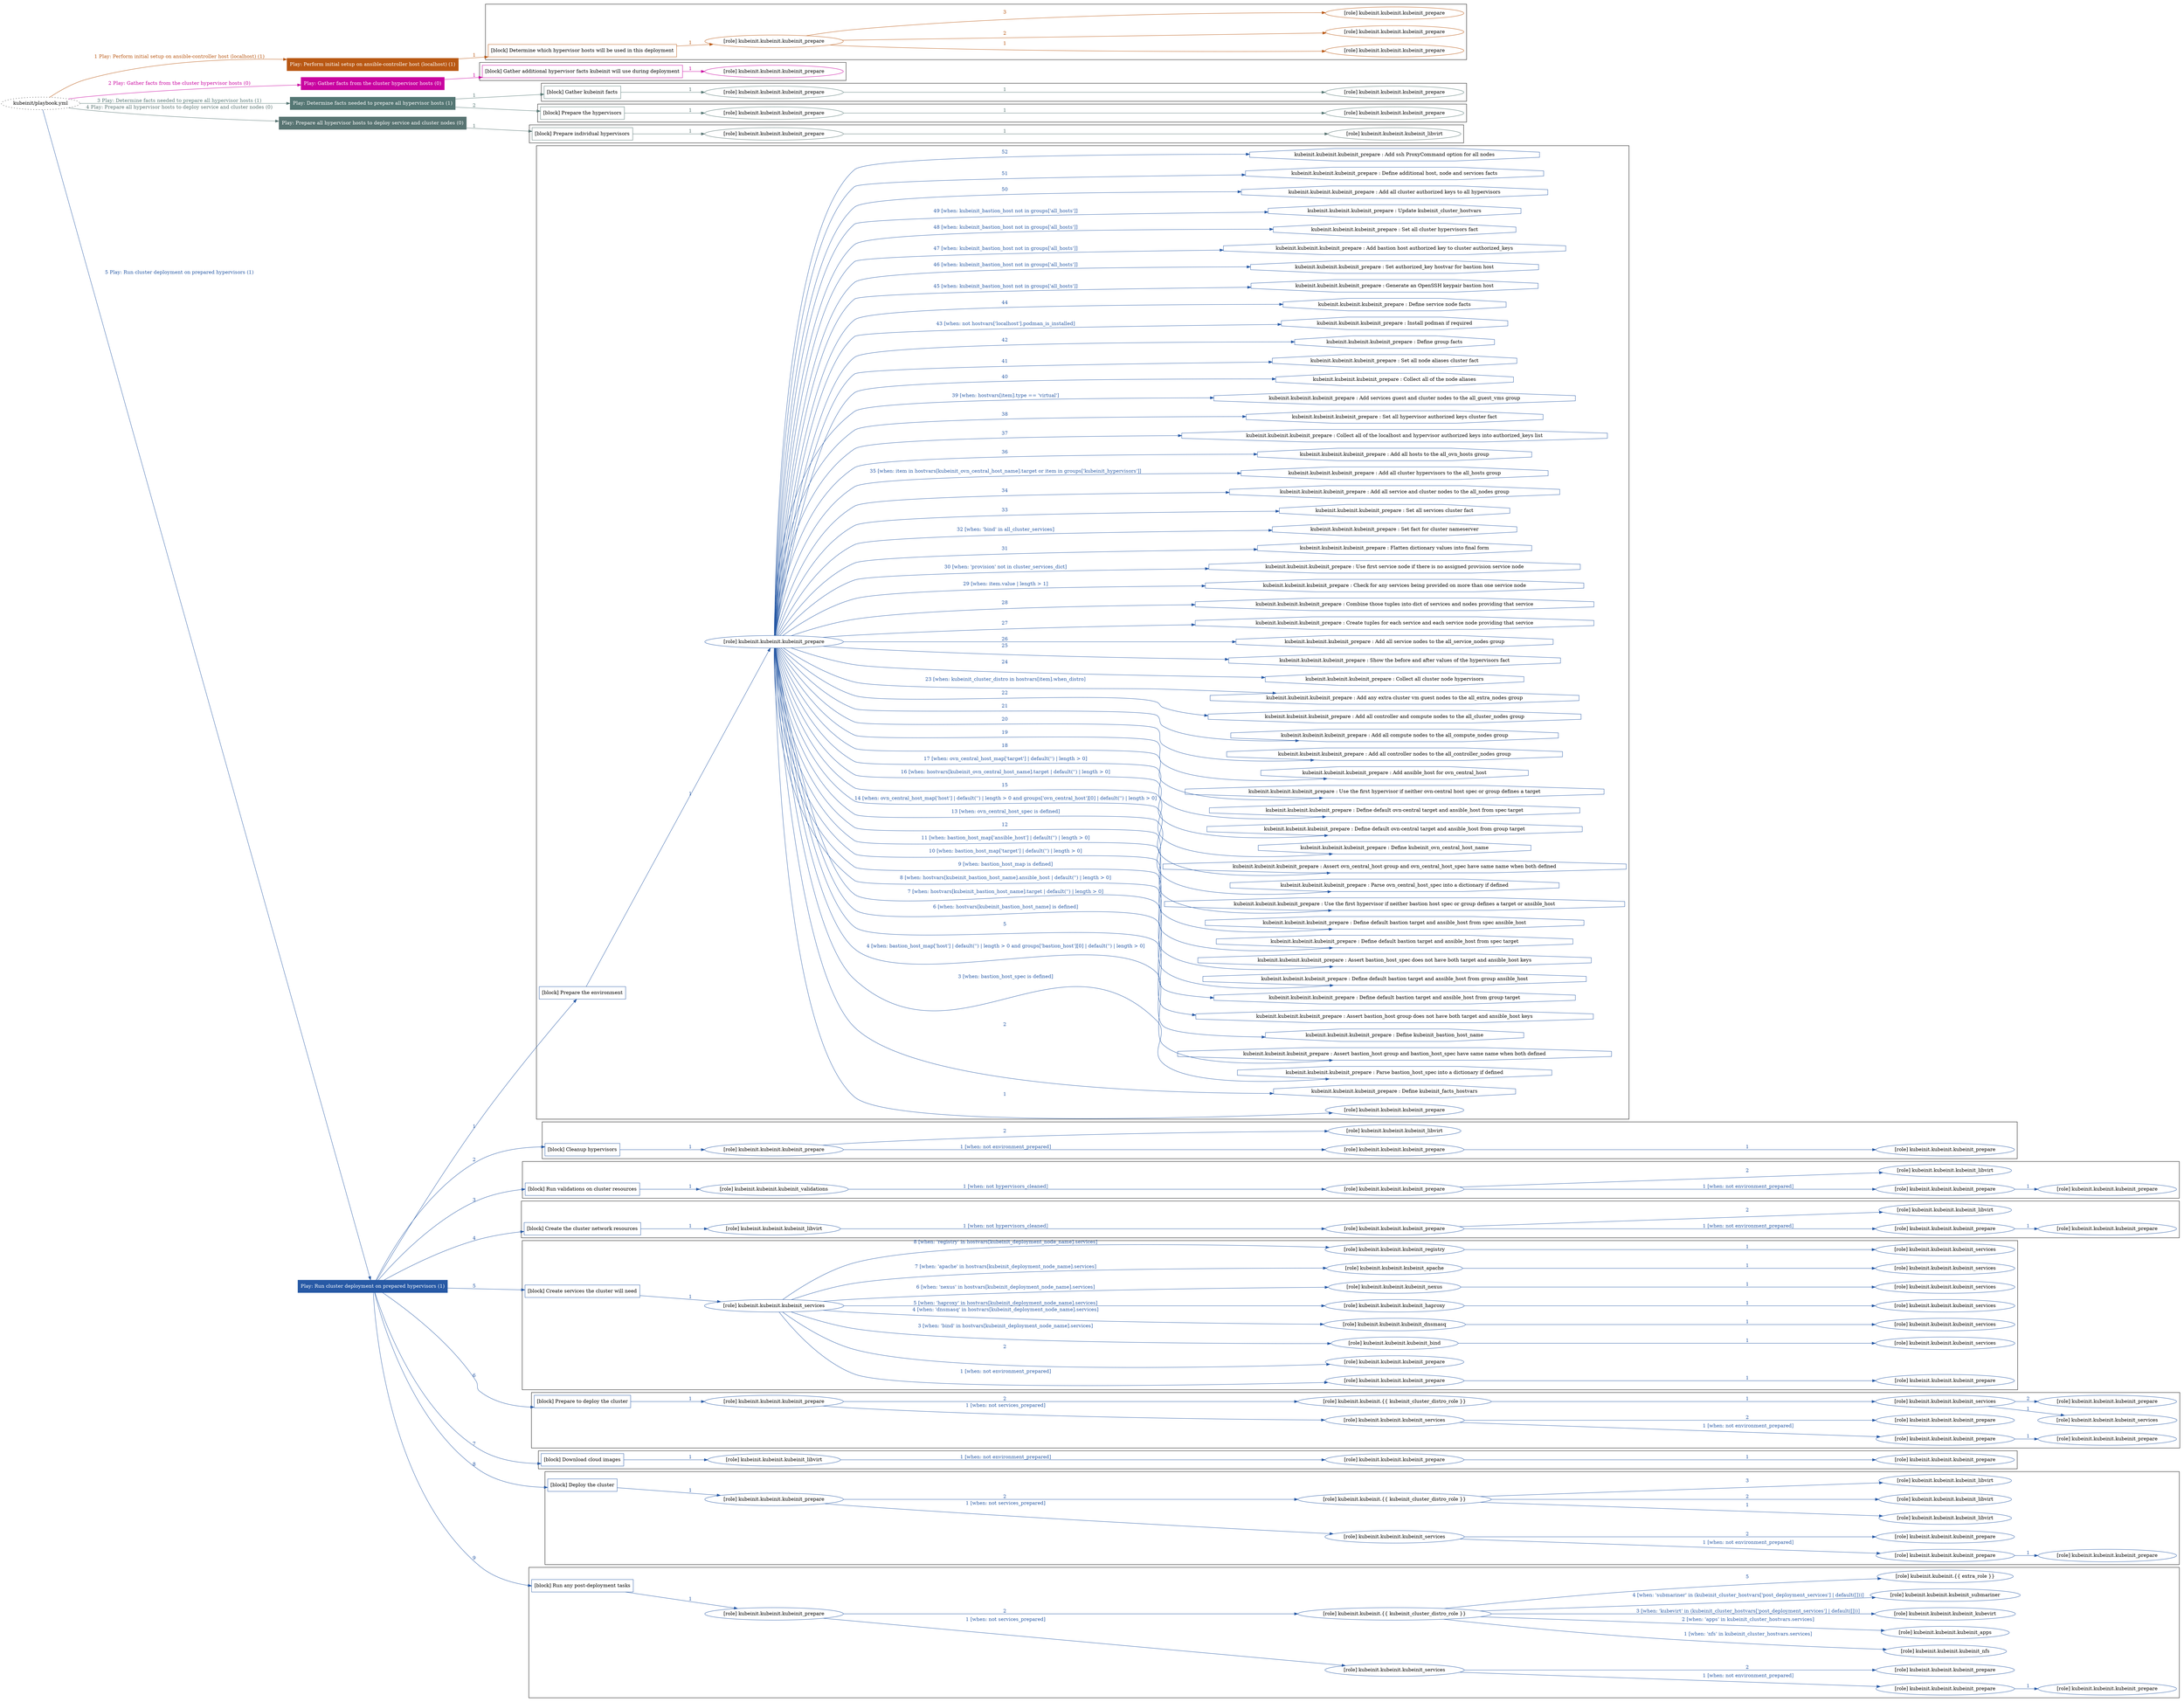 digraph {
	graph [concentrate=true ordering=in rankdir=LR ratio=fill]
	edge [esep=5 sep=10]
	"kubeinit/playbook.yml" [URL="/home/runner/work/kubeinit/kubeinit/kubeinit/playbook.yml" id=playbook_f19d29f6 style=dotted]
	"kubeinit/playbook.yml" -> play_7e96610f [label="1 Play: Perform initial setup on ansible-controller host (localhost) (1)" color="#b95813" fontcolor="#b95813" id=edge_playbook_f19d29f6_play_7e96610f labeltooltip="1 Play: Perform initial setup on ansible-controller host (localhost) (1)" tooltip="1 Play: Perform initial setup on ansible-controller host (localhost) (1)"]
	subgraph "Play: Perform initial setup on ansible-controller host (localhost) (1)" {
		play_7e96610f [label="Play: Perform initial setup on ansible-controller host (localhost) (1)" URL="/home/runner/work/kubeinit/kubeinit/kubeinit/playbook.yml" color="#b95813" fontcolor="#ffffff" id=play_7e96610f shape=box style=filled tooltip=localhost]
		play_7e96610f -> block_f7b173aa [label=1 color="#b95813" fontcolor="#b95813" id=edge_1_play_7e96610f_block_f7b173aa labeltooltip=1 tooltip=1]
		subgraph cluster_block_f7b173aa {
			block_f7b173aa [label="[block] Determine which hypervisor hosts will be used in this deployment" URL="/home/runner/work/kubeinit/kubeinit/kubeinit/playbook.yml" color="#b95813" id=block_f7b173aa labeltooltip="Determine which hypervisor hosts will be used in this deployment" shape=box tooltip="Determine which hypervisor hosts will be used in this deployment"]
			block_f7b173aa -> role_d2f8decd [label="1 " color="#b95813" fontcolor="#b95813" id=edge_1_block_f7b173aa_role_d2f8decd labeltooltip="1 " tooltip="1 "]
			subgraph "kubeinit.kubeinit.kubeinit_prepare" {
				role_d2f8decd [label="[role] kubeinit.kubeinit.kubeinit_prepare" URL="/home/runner/work/kubeinit/kubeinit/kubeinit/playbook.yml" color="#b95813" id=role_d2f8decd tooltip="kubeinit.kubeinit.kubeinit_prepare"]
				role_d2f8decd -> role_f1309ff2 [label="1 " color="#b95813" fontcolor="#b95813" id=edge_1_role_d2f8decd_role_f1309ff2 labeltooltip="1 " tooltip="1 "]
				subgraph "kubeinit.kubeinit.kubeinit_prepare" {
					role_f1309ff2 [label="[role] kubeinit.kubeinit.kubeinit_prepare" URL="/home/runner/.ansible/collections/ansible_collections/kubeinit/kubeinit/roles/kubeinit_prepare/tasks/build_hypervisors_group.yml" color="#b95813" id=role_f1309ff2 tooltip="kubeinit.kubeinit.kubeinit_prepare"]
				}
				role_d2f8decd -> role_9f1dda00 [label="2 " color="#b95813" fontcolor="#b95813" id=edge_2_role_d2f8decd_role_9f1dda00 labeltooltip="2 " tooltip="2 "]
				subgraph "kubeinit.kubeinit.kubeinit_prepare" {
					role_9f1dda00 [label="[role] kubeinit.kubeinit.kubeinit_prepare" URL="/home/runner/.ansible/collections/ansible_collections/kubeinit/kubeinit/roles/kubeinit_prepare/tasks/build_hypervisors_group.yml" color="#b95813" id=role_9f1dda00 tooltip="kubeinit.kubeinit.kubeinit_prepare"]
				}
				role_d2f8decd -> role_e6222a85 [label="3 " color="#b95813" fontcolor="#b95813" id=edge_3_role_d2f8decd_role_e6222a85 labeltooltip="3 " tooltip="3 "]
				subgraph "kubeinit.kubeinit.kubeinit_prepare" {
					role_e6222a85 [label="[role] kubeinit.kubeinit.kubeinit_prepare" URL="/home/runner/.ansible/collections/ansible_collections/kubeinit/kubeinit/roles/kubeinit_prepare/tasks/build_hypervisors_group.yml" color="#b95813" id=role_e6222a85 tooltip="kubeinit.kubeinit.kubeinit_prepare"]
				}
			}
		}
	}
	"kubeinit/playbook.yml" -> play_db969ab1 [label="2 Play: Gather facts from the cluster hypervisor hosts (0)" color="#c903a0" fontcolor="#c903a0" id=edge_playbook_f19d29f6_play_db969ab1 labeltooltip="2 Play: Gather facts from the cluster hypervisor hosts (0)" tooltip="2 Play: Gather facts from the cluster hypervisor hosts (0)"]
	subgraph "Play: Gather facts from the cluster hypervisor hosts (0)" {
		play_db969ab1 [label="Play: Gather facts from the cluster hypervisor hosts (0)" URL="/home/runner/work/kubeinit/kubeinit/kubeinit/playbook.yml" color="#c903a0" fontcolor="#ffffff" id=play_db969ab1 shape=box style=filled tooltip="Play: Gather facts from the cluster hypervisor hosts (0)"]
		play_db969ab1 -> block_021038c2 [label=1 color="#c903a0" fontcolor="#c903a0" id=edge_1_play_db969ab1_block_021038c2 labeltooltip=1 tooltip=1]
		subgraph cluster_block_021038c2 {
			block_021038c2 [label="[block] Gather additional hypervisor facts kubeinit will use during deployment" URL="/home/runner/work/kubeinit/kubeinit/kubeinit/playbook.yml" color="#c903a0" id=block_021038c2 labeltooltip="Gather additional hypervisor facts kubeinit will use during deployment" shape=box tooltip="Gather additional hypervisor facts kubeinit will use during deployment"]
			block_021038c2 -> role_c4fbcded [label="1 " color="#c903a0" fontcolor="#c903a0" id=edge_1_block_021038c2_role_c4fbcded labeltooltip="1 " tooltip="1 "]
			subgraph "kubeinit.kubeinit.kubeinit_prepare" {
				role_c4fbcded [label="[role] kubeinit.kubeinit.kubeinit_prepare" URL="/home/runner/work/kubeinit/kubeinit/kubeinit/playbook.yml" color="#c903a0" id=role_c4fbcded tooltip="kubeinit.kubeinit.kubeinit_prepare"]
			}
		}
	}
	"kubeinit/playbook.yml" -> play_5a023c8a [label="3 Play: Determine facts needed to prepare all hypervisor hosts (1)" color="#557774" fontcolor="#557774" id=edge_playbook_f19d29f6_play_5a023c8a labeltooltip="3 Play: Determine facts needed to prepare all hypervisor hosts (1)" tooltip="3 Play: Determine facts needed to prepare all hypervisor hosts (1)"]
	subgraph "Play: Determine facts needed to prepare all hypervisor hosts (1)" {
		play_5a023c8a [label="Play: Determine facts needed to prepare all hypervisor hosts (1)" URL="/home/runner/work/kubeinit/kubeinit/kubeinit/playbook.yml" color="#557774" fontcolor="#ffffff" id=play_5a023c8a shape=box style=filled tooltip=localhost]
		play_5a023c8a -> block_ab8b8a9f [label=1 color="#557774" fontcolor="#557774" id=edge_1_play_5a023c8a_block_ab8b8a9f labeltooltip=1 tooltip=1]
		subgraph cluster_block_ab8b8a9f {
			block_ab8b8a9f [label="[block] Gather kubeinit facts" URL="/home/runner/work/kubeinit/kubeinit/kubeinit/playbook.yml" color="#557774" id=block_ab8b8a9f labeltooltip="Gather kubeinit facts" shape=box tooltip="Gather kubeinit facts"]
			block_ab8b8a9f -> role_13dc16c0 [label="1 " color="#557774" fontcolor="#557774" id=edge_1_block_ab8b8a9f_role_13dc16c0 labeltooltip="1 " tooltip="1 "]
			subgraph "kubeinit.kubeinit.kubeinit_prepare" {
				role_13dc16c0 [label="[role] kubeinit.kubeinit.kubeinit_prepare" URL="/home/runner/work/kubeinit/kubeinit/kubeinit/playbook.yml" color="#557774" id=role_13dc16c0 tooltip="kubeinit.kubeinit.kubeinit_prepare"]
				role_13dc16c0 -> role_1773ae0d [label="1 " color="#557774" fontcolor="#557774" id=edge_1_role_13dc16c0_role_1773ae0d labeltooltip="1 " tooltip="1 "]
				subgraph "kubeinit.kubeinit.kubeinit_prepare" {
					role_1773ae0d [label="[role] kubeinit.kubeinit.kubeinit_prepare" URL="/home/runner/.ansible/collections/ansible_collections/kubeinit/kubeinit/roles/kubeinit_prepare/tasks/gather_kubeinit_facts.yml" color="#557774" id=role_1773ae0d tooltip="kubeinit.kubeinit.kubeinit_prepare"]
				}
			}
		}
		play_5a023c8a -> block_2555c797 [label=2 color="#557774" fontcolor="#557774" id=edge_2_play_5a023c8a_block_2555c797 labeltooltip=2 tooltip=2]
		subgraph cluster_block_2555c797 {
			block_2555c797 [label="[block] Prepare the hypervisors" URL="/home/runner/work/kubeinit/kubeinit/kubeinit/playbook.yml" color="#557774" id=block_2555c797 labeltooltip="Prepare the hypervisors" shape=box tooltip="Prepare the hypervisors"]
			block_2555c797 -> role_24c1a838 [label="1 " color="#557774" fontcolor="#557774" id=edge_1_block_2555c797_role_24c1a838 labeltooltip="1 " tooltip="1 "]
			subgraph "kubeinit.kubeinit.kubeinit_prepare" {
				role_24c1a838 [label="[role] kubeinit.kubeinit.kubeinit_prepare" URL="/home/runner/work/kubeinit/kubeinit/kubeinit/playbook.yml" color="#557774" id=role_24c1a838 tooltip="kubeinit.kubeinit.kubeinit_prepare"]
				role_24c1a838 -> role_87daeb91 [label="1 " color="#557774" fontcolor="#557774" id=edge_1_role_24c1a838_role_87daeb91 labeltooltip="1 " tooltip="1 "]
				subgraph "kubeinit.kubeinit.kubeinit_prepare" {
					role_87daeb91 [label="[role] kubeinit.kubeinit.kubeinit_prepare" URL="/home/runner/.ansible/collections/ansible_collections/kubeinit/kubeinit/roles/kubeinit_prepare/tasks/gather_kubeinit_facts.yml" color="#557774" id=role_87daeb91 tooltip="kubeinit.kubeinit.kubeinit_prepare"]
				}
			}
		}
	}
	"kubeinit/playbook.yml" -> play_bdf94a4c [label="4 Play: Prepare all hypervisor hosts to deploy service and cluster nodes (0)" color="#587472" fontcolor="#587472" id=edge_playbook_f19d29f6_play_bdf94a4c labeltooltip="4 Play: Prepare all hypervisor hosts to deploy service and cluster nodes (0)" tooltip="4 Play: Prepare all hypervisor hosts to deploy service and cluster nodes (0)"]
	subgraph "Play: Prepare all hypervisor hosts to deploy service and cluster nodes (0)" {
		play_bdf94a4c [label="Play: Prepare all hypervisor hosts to deploy service and cluster nodes (0)" URL="/home/runner/work/kubeinit/kubeinit/kubeinit/playbook.yml" color="#587472" fontcolor="#ffffff" id=play_bdf94a4c shape=box style=filled tooltip="Play: Prepare all hypervisor hosts to deploy service and cluster nodes (0)"]
		play_bdf94a4c -> block_30219f94 [label=1 color="#587472" fontcolor="#587472" id=edge_1_play_bdf94a4c_block_30219f94 labeltooltip=1 tooltip=1]
		subgraph cluster_block_30219f94 {
			block_30219f94 [label="[block] Prepare individual hypervisors" URL="/home/runner/work/kubeinit/kubeinit/kubeinit/playbook.yml" color="#587472" id=block_30219f94 labeltooltip="Prepare individual hypervisors" shape=box tooltip="Prepare individual hypervisors"]
			block_30219f94 -> role_3f01ddd6 [label="1 " color="#587472" fontcolor="#587472" id=edge_1_block_30219f94_role_3f01ddd6 labeltooltip="1 " tooltip="1 "]
			subgraph "kubeinit.kubeinit.kubeinit_prepare" {
				role_3f01ddd6 [label="[role] kubeinit.kubeinit.kubeinit_prepare" URL="/home/runner/work/kubeinit/kubeinit/kubeinit/playbook.yml" color="#587472" id=role_3f01ddd6 tooltip="kubeinit.kubeinit.kubeinit_prepare"]
				role_3f01ddd6 -> role_95ee1029 [label="1 " color="#587472" fontcolor="#587472" id=edge_1_role_3f01ddd6_role_95ee1029 labeltooltip="1 " tooltip="1 "]
				subgraph "kubeinit.kubeinit.kubeinit_libvirt" {
					role_95ee1029 [label="[role] kubeinit.kubeinit.kubeinit_libvirt" URL="/home/runner/.ansible/collections/ansible_collections/kubeinit/kubeinit/roles/kubeinit_prepare/tasks/prepare_hypervisor.yml" color="#587472" id=role_95ee1029 tooltip="kubeinit.kubeinit.kubeinit_libvirt"]
				}
			}
		}
	}
	"kubeinit/playbook.yml" -> play_72b8af99 [label="5 Play: Run cluster deployment on prepared hypervisors (1)" color="#2759a5" fontcolor="#2759a5" id=edge_playbook_f19d29f6_play_72b8af99 labeltooltip="5 Play: Run cluster deployment on prepared hypervisors (1)" tooltip="5 Play: Run cluster deployment on prepared hypervisors (1)"]
	subgraph "Play: Run cluster deployment on prepared hypervisors (1)" {
		play_72b8af99 [label="Play: Run cluster deployment on prepared hypervisors (1)" URL="/home/runner/work/kubeinit/kubeinit/kubeinit/playbook.yml" color="#2759a5" fontcolor="#ffffff" id=play_72b8af99 shape=box style=filled tooltip=localhost]
		play_72b8af99 -> block_f4c7abe6 [label=1 color="#2759a5" fontcolor="#2759a5" id=edge_1_play_72b8af99_block_f4c7abe6 labeltooltip=1 tooltip=1]
		subgraph cluster_block_f4c7abe6 {
			block_f4c7abe6 [label="[block] Prepare the environment" URL="/home/runner/work/kubeinit/kubeinit/kubeinit/playbook.yml" color="#2759a5" id=block_f4c7abe6 labeltooltip="Prepare the environment" shape=box tooltip="Prepare the environment"]
			block_f4c7abe6 -> role_f89428c5 [label="1 " color="#2759a5" fontcolor="#2759a5" id=edge_1_block_f4c7abe6_role_f89428c5 labeltooltip="1 " tooltip="1 "]
			subgraph "kubeinit.kubeinit.kubeinit_prepare" {
				role_f89428c5 [label="[role] kubeinit.kubeinit.kubeinit_prepare" URL="/home/runner/work/kubeinit/kubeinit/kubeinit/playbook.yml" color="#2759a5" id=role_f89428c5 tooltip="kubeinit.kubeinit.kubeinit_prepare"]
				role_f89428c5 -> role_c3439a90 [label="1 " color="#2759a5" fontcolor="#2759a5" id=edge_1_role_f89428c5_role_c3439a90 labeltooltip="1 " tooltip="1 "]
				subgraph "kubeinit.kubeinit.kubeinit_prepare" {
					role_c3439a90 [label="[role] kubeinit.kubeinit.kubeinit_prepare" URL="/home/runner/.ansible/collections/ansible_collections/kubeinit/kubeinit/roles/kubeinit_prepare/tasks/gather_kubeinit_facts.yml" color="#2759a5" id=role_c3439a90 tooltip="kubeinit.kubeinit.kubeinit_prepare"]
				}
				task_a66f3f26 [label="kubeinit.kubeinit.kubeinit_prepare : Define kubeinit_facts_hostvars" URL="/home/runner/.ansible/collections/ansible_collections/kubeinit/kubeinit/roles/kubeinit_prepare/tasks/main.yml" color="#2759a5" id=task_a66f3f26 shape=octagon tooltip="kubeinit.kubeinit.kubeinit_prepare : Define kubeinit_facts_hostvars"]
				role_f89428c5 -> task_a66f3f26 [label="2 " color="#2759a5" fontcolor="#2759a5" id=edge_2_role_f89428c5_task_a66f3f26 labeltooltip="2 " tooltip="2 "]
				task_8958ce16 [label="kubeinit.kubeinit.kubeinit_prepare : Parse bastion_host_spec into a dictionary if defined" URL="/home/runner/.ansible/collections/ansible_collections/kubeinit/kubeinit/roles/kubeinit_prepare/tasks/main.yml" color="#2759a5" id=task_8958ce16 shape=octagon tooltip="kubeinit.kubeinit.kubeinit_prepare : Parse bastion_host_spec into a dictionary if defined"]
				role_f89428c5 -> task_8958ce16 [label="3 [when: bastion_host_spec is defined]" color="#2759a5" fontcolor="#2759a5" id=edge_3_role_f89428c5_task_8958ce16 labeltooltip="3 [when: bastion_host_spec is defined]" tooltip="3 [when: bastion_host_spec is defined]"]
				task_828e2d64 [label="kubeinit.kubeinit.kubeinit_prepare : Assert bastion_host group and bastion_host_spec have same name when both defined" URL="/home/runner/.ansible/collections/ansible_collections/kubeinit/kubeinit/roles/kubeinit_prepare/tasks/main.yml" color="#2759a5" id=task_828e2d64 shape=octagon tooltip="kubeinit.kubeinit.kubeinit_prepare : Assert bastion_host group and bastion_host_spec have same name when both defined"]
				role_f89428c5 -> task_828e2d64 [label="4 [when: bastion_host_map['host'] | default('') | length > 0 and groups['bastion_host'][0] | default('') | length > 0]" color="#2759a5" fontcolor="#2759a5" id=edge_4_role_f89428c5_task_828e2d64 labeltooltip="4 [when: bastion_host_map['host'] | default('') | length > 0 and groups['bastion_host'][0] | default('') | length > 0]" tooltip="4 [when: bastion_host_map['host'] | default('') | length > 0 and groups['bastion_host'][0] | default('') | length > 0]"]
				task_425625f0 [label="kubeinit.kubeinit.kubeinit_prepare : Define kubeinit_bastion_host_name" URL="/home/runner/.ansible/collections/ansible_collections/kubeinit/kubeinit/roles/kubeinit_prepare/tasks/main.yml" color="#2759a5" id=task_425625f0 shape=octagon tooltip="kubeinit.kubeinit.kubeinit_prepare : Define kubeinit_bastion_host_name"]
				role_f89428c5 -> task_425625f0 [label="5 " color="#2759a5" fontcolor="#2759a5" id=edge_5_role_f89428c5_task_425625f0 labeltooltip="5 " tooltip="5 "]
				task_1200b8b5 [label="kubeinit.kubeinit.kubeinit_prepare : Assert bastion_host group does not have both target and ansible_host keys" URL="/home/runner/.ansible/collections/ansible_collections/kubeinit/kubeinit/roles/kubeinit_prepare/tasks/main.yml" color="#2759a5" id=task_1200b8b5 shape=octagon tooltip="kubeinit.kubeinit.kubeinit_prepare : Assert bastion_host group does not have both target and ansible_host keys"]
				role_f89428c5 -> task_1200b8b5 [label="6 [when: hostvars[kubeinit_bastion_host_name] is defined]" color="#2759a5" fontcolor="#2759a5" id=edge_6_role_f89428c5_task_1200b8b5 labeltooltip="6 [when: hostvars[kubeinit_bastion_host_name] is defined]" tooltip="6 [when: hostvars[kubeinit_bastion_host_name] is defined]"]
				task_6810de3b [label="kubeinit.kubeinit.kubeinit_prepare : Define default bastion target and ansible_host from group target" URL="/home/runner/.ansible/collections/ansible_collections/kubeinit/kubeinit/roles/kubeinit_prepare/tasks/main.yml" color="#2759a5" id=task_6810de3b shape=octagon tooltip="kubeinit.kubeinit.kubeinit_prepare : Define default bastion target and ansible_host from group target"]
				role_f89428c5 -> task_6810de3b [label="7 [when: hostvars[kubeinit_bastion_host_name].target | default('') | length > 0]" color="#2759a5" fontcolor="#2759a5" id=edge_7_role_f89428c5_task_6810de3b labeltooltip="7 [when: hostvars[kubeinit_bastion_host_name].target | default('') | length > 0]" tooltip="7 [when: hostvars[kubeinit_bastion_host_name].target | default('') | length > 0]"]
				task_f120b121 [label="kubeinit.kubeinit.kubeinit_prepare : Define default bastion target and ansible_host from group ansible_host" URL="/home/runner/.ansible/collections/ansible_collections/kubeinit/kubeinit/roles/kubeinit_prepare/tasks/main.yml" color="#2759a5" id=task_f120b121 shape=octagon tooltip="kubeinit.kubeinit.kubeinit_prepare : Define default bastion target and ansible_host from group ansible_host"]
				role_f89428c5 -> task_f120b121 [label="8 [when: hostvars[kubeinit_bastion_host_name].ansible_host | default('') | length > 0]" color="#2759a5" fontcolor="#2759a5" id=edge_8_role_f89428c5_task_f120b121 labeltooltip="8 [when: hostvars[kubeinit_bastion_host_name].ansible_host | default('') | length > 0]" tooltip="8 [when: hostvars[kubeinit_bastion_host_name].ansible_host | default('') | length > 0]"]
				task_7de2af57 [label="kubeinit.kubeinit.kubeinit_prepare : Assert bastion_host_spec does not have both target and ansible_host keys" URL="/home/runner/.ansible/collections/ansible_collections/kubeinit/kubeinit/roles/kubeinit_prepare/tasks/main.yml" color="#2759a5" id=task_7de2af57 shape=octagon tooltip="kubeinit.kubeinit.kubeinit_prepare : Assert bastion_host_spec does not have both target and ansible_host keys"]
				role_f89428c5 -> task_7de2af57 [label="9 [when: bastion_host_map is defined]" color="#2759a5" fontcolor="#2759a5" id=edge_9_role_f89428c5_task_7de2af57 labeltooltip="9 [when: bastion_host_map is defined]" tooltip="9 [when: bastion_host_map is defined]"]
				task_3ba03171 [label="kubeinit.kubeinit.kubeinit_prepare : Define default bastion target and ansible_host from spec target" URL="/home/runner/.ansible/collections/ansible_collections/kubeinit/kubeinit/roles/kubeinit_prepare/tasks/main.yml" color="#2759a5" id=task_3ba03171 shape=octagon tooltip="kubeinit.kubeinit.kubeinit_prepare : Define default bastion target and ansible_host from spec target"]
				role_f89428c5 -> task_3ba03171 [label="10 [when: bastion_host_map['target'] | default('') | length > 0]" color="#2759a5" fontcolor="#2759a5" id=edge_10_role_f89428c5_task_3ba03171 labeltooltip="10 [when: bastion_host_map['target'] | default('') | length > 0]" tooltip="10 [when: bastion_host_map['target'] | default('') | length > 0]"]
				task_72464ede [label="kubeinit.kubeinit.kubeinit_prepare : Define default bastion target and ansible_host from spec ansible_host" URL="/home/runner/.ansible/collections/ansible_collections/kubeinit/kubeinit/roles/kubeinit_prepare/tasks/main.yml" color="#2759a5" id=task_72464ede shape=octagon tooltip="kubeinit.kubeinit.kubeinit_prepare : Define default bastion target and ansible_host from spec ansible_host"]
				role_f89428c5 -> task_72464ede [label="11 [when: bastion_host_map['ansible_host'] | default('') | length > 0]" color="#2759a5" fontcolor="#2759a5" id=edge_11_role_f89428c5_task_72464ede labeltooltip="11 [when: bastion_host_map['ansible_host'] | default('') | length > 0]" tooltip="11 [when: bastion_host_map['ansible_host'] | default('') | length > 0]"]
				task_7df45acd [label="kubeinit.kubeinit.kubeinit_prepare : Use the first hypervisor if neither bastion host spec or group defines a target or ansible_host" URL="/home/runner/.ansible/collections/ansible_collections/kubeinit/kubeinit/roles/kubeinit_prepare/tasks/main.yml" color="#2759a5" id=task_7df45acd shape=octagon tooltip="kubeinit.kubeinit.kubeinit_prepare : Use the first hypervisor if neither bastion host spec or group defines a target or ansible_host"]
				role_f89428c5 -> task_7df45acd [label="12 " color="#2759a5" fontcolor="#2759a5" id=edge_12_role_f89428c5_task_7df45acd labeltooltip="12 " tooltip="12 "]
				task_e080ec04 [label="kubeinit.kubeinit.kubeinit_prepare : Parse ovn_central_host_spec into a dictionary if defined" URL="/home/runner/.ansible/collections/ansible_collections/kubeinit/kubeinit/roles/kubeinit_prepare/tasks/main.yml" color="#2759a5" id=task_e080ec04 shape=octagon tooltip="kubeinit.kubeinit.kubeinit_prepare : Parse ovn_central_host_spec into a dictionary if defined"]
				role_f89428c5 -> task_e080ec04 [label="13 [when: ovn_central_host_spec is defined]" color="#2759a5" fontcolor="#2759a5" id=edge_13_role_f89428c5_task_e080ec04 labeltooltip="13 [when: ovn_central_host_spec is defined]" tooltip="13 [when: ovn_central_host_spec is defined]"]
				task_58b9adb5 [label="kubeinit.kubeinit.kubeinit_prepare : Assert ovn_central_host group and ovn_central_host_spec have same name when both defined" URL="/home/runner/.ansible/collections/ansible_collections/kubeinit/kubeinit/roles/kubeinit_prepare/tasks/main.yml" color="#2759a5" id=task_58b9adb5 shape=octagon tooltip="kubeinit.kubeinit.kubeinit_prepare : Assert ovn_central_host group and ovn_central_host_spec have same name when both defined"]
				role_f89428c5 -> task_58b9adb5 [label="14 [when: ovn_central_host_map['host'] | default('') | length > 0 and groups['ovn_central_host'][0] | default('') | length > 0]" color="#2759a5" fontcolor="#2759a5" id=edge_14_role_f89428c5_task_58b9adb5 labeltooltip="14 [when: ovn_central_host_map['host'] | default('') | length > 0 and groups['ovn_central_host'][0] | default('') | length > 0]" tooltip="14 [when: ovn_central_host_map['host'] | default('') | length > 0 and groups['ovn_central_host'][0] | default('') | length > 0]"]
				task_5020a916 [label="kubeinit.kubeinit.kubeinit_prepare : Define kubeinit_ovn_central_host_name" URL="/home/runner/.ansible/collections/ansible_collections/kubeinit/kubeinit/roles/kubeinit_prepare/tasks/main.yml" color="#2759a5" id=task_5020a916 shape=octagon tooltip="kubeinit.kubeinit.kubeinit_prepare : Define kubeinit_ovn_central_host_name"]
				role_f89428c5 -> task_5020a916 [label="15 " color="#2759a5" fontcolor="#2759a5" id=edge_15_role_f89428c5_task_5020a916 labeltooltip="15 " tooltip="15 "]
				task_dad5cd3b [label="kubeinit.kubeinit.kubeinit_prepare : Define default ovn-central target and ansible_host from group target" URL="/home/runner/.ansible/collections/ansible_collections/kubeinit/kubeinit/roles/kubeinit_prepare/tasks/main.yml" color="#2759a5" id=task_dad5cd3b shape=octagon tooltip="kubeinit.kubeinit.kubeinit_prepare : Define default ovn-central target and ansible_host from group target"]
				role_f89428c5 -> task_dad5cd3b [label="16 [when: hostvars[kubeinit_ovn_central_host_name].target | default('') | length > 0]" color="#2759a5" fontcolor="#2759a5" id=edge_16_role_f89428c5_task_dad5cd3b labeltooltip="16 [when: hostvars[kubeinit_ovn_central_host_name].target | default('') | length > 0]" tooltip="16 [when: hostvars[kubeinit_ovn_central_host_name].target | default('') | length > 0]"]
				task_0638efd6 [label="kubeinit.kubeinit.kubeinit_prepare : Define default ovn-central target and ansible_host from spec target" URL="/home/runner/.ansible/collections/ansible_collections/kubeinit/kubeinit/roles/kubeinit_prepare/tasks/main.yml" color="#2759a5" id=task_0638efd6 shape=octagon tooltip="kubeinit.kubeinit.kubeinit_prepare : Define default ovn-central target and ansible_host from spec target"]
				role_f89428c5 -> task_0638efd6 [label="17 [when: ovn_central_host_map['target'] | default('') | length > 0]" color="#2759a5" fontcolor="#2759a5" id=edge_17_role_f89428c5_task_0638efd6 labeltooltip="17 [when: ovn_central_host_map['target'] | default('') | length > 0]" tooltip="17 [when: ovn_central_host_map['target'] | default('') | length > 0]"]
				task_83413a7a [label="kubeinit.kubeinit.kubeinit_prepare : Use the first hypervisor if neither ovn-central host spec or group defines a target" URL="/home/runner/.ansible/collections/ansible_collections/kubeinit/kubeinit/roles/kubeinit_prepare/tasks/main.yml" color="#2759a5" id=task_83413a7a shape=octagon tooltip="kubeinit.kubeinit.kubeinit_prepare : Use the first hypervisor if neither ovn-central host spec or group defines a target"]
				role_f89428c5 -> task_83413a7a [label="18 " color="#2759a5" fontcolor="#2759a5" id=edge_18_role_f89428c5_task_83413a7a labeltooltip="18 " tooltip="18 "]
				task_787d065d [label="kubeinit.kubeinit.kubeinit_prepare : Add ansible_host for ovn_central_host" URL="/home/runner/.ansible/collections/ansible_collections/kubeinit/kubeinit/roles/kubeinit_prepare/tasks/main.yml" color="#2759a5" id=task_787d065d shape=octagon tooltip="kubeinit.kubeinit.kubeinit_prepare : Add ansible_host for ovn_central_host"]
				role_f89428c5 -> task_787d065d [label="19 " color="#2759a5" fontcolor="#2759a5" id=edge_19_role_f89428c5_task_787d065d labeltooltip="19 " tooltip="19 "]
				task_e547a5a0 [label="kubeinit.kubeinit.kubeinit_prepare : Add all controller nodes to the all_controller_nodes group" URL="/home/runner/.ansible/collections/ansible_collections/kubeinit/kubeinit/roles/kubeinit_prepare/tasks/prepare_groups.yml" color="#2759a5" id=task_e547a5a0 shape=octagon tooltip="kubeinit.kubeinit.kubeinit_prepare : Add all controller nodes to the all_controller_nodes group"]
				role_f89428c5 -> task_e547a5a0 [label="20 " color="#2759a5" fontcolor="#2759a5" id=edge_20_role_f89428c5_task_e547a5a0 labeltooltip="20 " tooltip="20 "]
				task_695431e9 [label="kubeinit.kubeinit.kubeinit_prepare : Add all compute nodes to the all_compute_nodes group" URL="/home/runner/.ansible/collections/ansible_collections/kubeinit/kubeinit/roles/kubeinit_prepare/tasks/prepare_groups.yml" color="#2759a5" id=task_695431e9 shape=octagon tooltip="kubeinit.kubeinit.kubeinit_prepare : Add all compute nodes to the all_compute_nodes group"]
				role_f89428c5 -> task_695431e9 [label="21 " color="#2759a5" fontcolor="#2759a5" id=edge_21_role_f89428c5_task_695431e9 labeltooltip="21 " tooltip="21 "]
				task_3de8d59a [label="kubeinit.kubeinit.kubeinit_prepare : Add all controller and compute nodes to the all_cluster_nodes group" URL="/home/runner/.ansible/collections/ansible_collections/kubeinit/kubeinit/roles/kubeinit_prepare/tasks/prepare_groups.yml" color="#2759a5" id=task_3de8d59a shape=octagon tooltip="kubeinit.kubeinit.kubeinit_prepare : Add all controller and compute nodes to the all_cluster_nodes group"]
				role_f89428c5 -> task_3de8d59a [label="22 " color="#2759a5" fontcolor="#2759a5" id=edge_22_role_f89428c5_task_3de8d59a labeltooltip="22 " tooltip="22 "]
				task_3af10ca4 [label="kubeinit.kubeinit.kubeinit_prepare : Add any extra cluster vm guest nodes to the all_extra_nodes group" URL="/home/runner/.ansible/collections/ansible_collections/kubeinit/kubeinit/roles/kubeinit_prepare/tasks/prepare_groups.yml" color="#2759a5" id=task_3af10ca4 shape=octagon tooltip="kubeinit.kubeinit.kubeinit_prepare : Add any extra cluster vm guest nodes to the all_extra_nodes group"]
				role_f89428c5 -> task_3af10ca4 [label="23 [when: kubeinit_cluster_distro in hostvars[item].when_distro]" color="#2759a5" fontcolor="#2759a5" id=edge_23_role_f89428c5_task_3af10ca4 labeltooltip="23 [when: kubeinit_cluster_distro in hostvars[item].when_distro]" tooltip="23 [when: kubeinit_cluster_distro in hostvars[item].when_distro]"]
				task_a5476a2d [label="kubeinit.kubeinit.kubeinit_prepare : Collect all cluster node hypervisors" URL="/home/runner/.ansible/collections/ansible_collections/kubeinit/kubeinit/roles/kubeinit_prepare/tasks/prepare_groups.yml" color="#2759a5" id=task_a5476a2d shape=octagon tooltip="kubeinit.kubeinit.kubeinit_prepare : Collect all cluster node hypervisors"]
				role_f89428c5 -> task_a5476a2d [label="24 " color="#2759a5" fontcolor="#2759a5" id=edge_24_role_f89428c5_task_a5476a2d labeltooltip="24 " tooltip="24 "]
				task_2670a035 [label="kubeinit.kubeinit.kubeinit_prepare : Show the before and after values of the hypervisors fact" URL="/home/runner/.ansible/collections/ansible_collections/kubeinit/kubeinit/roles/kubeinit_prepare/tasks/prepare_groups.yml" color="#2759a5" id=task_2670a035 shape=octagon tooltip="kubeinit.kubeinit.kubeinit_prepare : Show the before and after values of the hypervisors fact"]
				role_f89428c5 -> task_2670a035 [label="25 " color="#2759a5" fontcolor="#2759a5" id=edge_25_role_f89428c5_task_2670a035 labeltooltip="25 " tooltip="25 "]
				task_ca9b17d8 [label="kubeinit.kubeinit.kubeinit_prepare : Add all service nodes to the all_service_nodes group" URL="/home/runner/.ansible/collections/ansible_collections/kubeinit/kubeinit/roles/kubeinit_prepare/tasks/prepare_groups.yml" color="#2759a5" id=task_ca9b17d8 shape=octagon tooltip="kubeinit.kubeinit.kubeinit_prepare : Add all service nodes to the all_service_nodes group"]
				role_f89428c5 -> task_ca9b17d8 [label="26 " color="#2759a5" fontcolor="#2759a5" id=edge_26_role_f89428c5_task_ca9b17d8 labeltooltip="26 " tooltip="26 "]
				task_86d17c97 [label="kubeinit.kubeinit.kubeinit_prepare : Create tuples for each service and each service node providing that service" URL="/home/runner/.ansible/collections/ansible_collections/kubeinit/kubeinit/roles/kubeinit_prepare/tasks/prepare_groups.yml" color="#2759a5" id=task_86d17c97 shape=octagon tooltip="kubeinit.kubeinit.kubeinit_prepare : Create tuples for each service and each service node providing that service"]
				role_f89428c5 -> task_86d17c97 [label="27 " color="#2759a5" fontcolor="#2759a5" id=edge_27_role_f89428c5_task_86d17c97 labeltooltip="27 " tooltip="27 "]
				task_7f0b137e [label="kubeinit.kubeinit.kubeinit_prepare : Combine those tuples into dict of services and nodes providing that service" URL="/home/runner/.ansible/collections/ansible_collections/kubeinit/kubeinit/roles/kubeinit_prepare/tasks/prepare_groups.yml" color="#2759a5" id=task_7f0b137e shape=octagon tooltip="kubeinit.kubeinit.kubeinit_prepare : Combine those tuples into dict of services and nodes providing that service"]
				role_f89428c5 -> task_7f0b137e [label="28 " color="#2759a5" fontcolor="#2759a5" id=edge_28_role_f89428c5_task_7f0b137e labeltooltip="28 " tooltip="28 "]
				task_ddb21d93 [label="kubeinit.kubeinit.kubeinit_prepare : Check for any services being provided on more than one service node" URL="/home/runner/.ansible/collections/ansible_collections/kubeinit/kubeinit/roles/kubeinit_prepare/tasks/prepare_groups.yml" color="#2759a5" id=task_ddb21d93 shape=octagon tooltip="kubeinit.kubeinit.kubeinit_prepare : Check for any services being provided on more than one service node"]
				role_f89428c5 -> task_ddb21d93 [label="29 [when: item.value | length > 1]" color="#2759a5" fontcolor="#2759a5" id=edge_29_role_f89428c5_task_ddb21d93 labeltooltip="29 [when: item.value | length > 1]" tooltip="29 [when: item.value | length > 1]"]
				task_209524f7 [label="kubeinit.kubeinit.kubeinit_prepare : Use first service node if there is no assigned provision service node" URL="/home/runner/.ansible/collections/ansible_collections/kubeinit/kubeinit/roles/kubeinit_prepare/tasks/prepare_groups.yml" color="#2759a5" id=task_209524f7 shape=octagon tooltip="kubeinit.kubeinit.kubeinit_prepare : Use first service node if there is no assigned provision service node"]
				role_f89428c5 -> task_209524f7 [label="30 [when: 'provision' not in cluster_services_dict]" color="#2759a5" fontcolor="#2759a5" id=edge_30_role_f89428c5_task_209524f7 labeltooltip="30 [when: 'provision' not in cluster_services_dict]" tooltip="30 [when: 'provision' not in cluster_services_dict]"]
				task_ec1d4f1b [label="kubeinit.kubeinit.kubeinit_prepare : Flatten dictionary values into final form" URL="/home/runner/.ansible/collections/ansible_collections/kubeinit/kubeinit/roles/kubeinit_prepare/tasks/prepare_groups.yml" color="#2759a5" id=task_ec1d4f1b shape=octagon tooltip="kubeinit.kubeinit.kubeinit_prepare : Flatten dictionary values into final form"]
				role_f89428c5 -> task_ec1d4f1b [label="31 " color="#2759a5" fontcolor="#2759a5" id=edge_31_role_f89428c5_task_ec1d4f1b labeltooltip="31 " tooltip="31 "]
				task_1168b025 [label="kubeinit.kubeinit.kubeinit_prepare : Set fact for cluster nameserver" URL="/home/runner/.ansible/collections/ansible_collections/kubeinit/kubeinit/roles/kubeinit_prepare/tasks/prepare_groups.yml" color="#2759a5" id=task_1168b025 shape=octagon tooltip="kubeinit.kubeinit.kubeinit_prepare : Set fact for cluster nameserver"]
				role_f89428c5 -> task_1168b025 [label="32 [when: 'bind' in all_cluster_services]" color="#2759a5" fontcolor="#2759a5" id=edge_32_role_f89428c5_task_1168b025 labeltooltip="32 [when: 'bind' in all_cluster_services]" tooltip="32 [when: 'bind' in all_cluster_services]"]
				task_a9632c20 [label="kubeinit.kubeinit.kubeinit_prepare : Set all services cluster fact" URL="/home/runner/.ansible/collections/ansible_collections/kubeinit/kubeinit/roles/kubeinit_prepare/tasks/prepare_groups.yml" color="#2759a5" id=task_a9632c20 shape=octagon tooltip="kubeinit.kubeinit.kubeinit_prepare : Set all services cluster fact"]
				role_f89428c5 -> task_a9632c20 [label="33 " color="#2759a5" fontcolor="#2759a5" id=edge_33_role_f89428c5_task_a9632c20 labeltooltip="33 " tooltip="33 "]
				task_fe4c687f [label="kubeinit.kubeinit.kubeinit_prepare : Add all service and cluster nodes to the all_nodes group" URL="/home/runner/.ansible/collections/ansible_collections/kubeinit/kubeinit/roles/kubeinit_prepare/tasks/prepare_groups.yml" color="#2759a5" id=task_fe4c687f shape=octagon tooltip="kubeinit.kubeinit.kubeinit_prepare : Add all service and cluster nodes to the all_nodes group"]
				role_f89428c5 -> task_fe4c687f [label="34 " color="#2759a5" fontcolor="#2759a5" id=edge_34_role_f89428c5_task_fe4c687f labeltooltip="34 " tooltip="34 "]
				task_b3d50b8b [label="kubeinit.kubeinit.kubeinit_prepare : Add all cluster hypervisors to the all_hosts group" URL="/home/runner/.ansible/collections/ansible_collections/kubeinit/kubeinit/roles/kubeinit_prepare/tasks/prepare_groups.yml" color="#2759a5" id=task_b3d50b8b shape=octagon tooltip="kubeinit.kubeinit.kubeinit_prepare : Add all cluster hypervisors to the all_hosts group"]
				role_f89428c5 -> task_b3d50b8b [label="35 [when: item in hostvars[kubeinit_ovn_central_host_name].target or item in groups['kubeinit_hypervisors']]" color="#2759a5" fontcolor="#2759a5" id=edge_35_role_f89428c5_task_b3d50b8b labeltooltip="35 [when: item in hostvars[kubeinit_ovn_central_host_name].target or item in groups['kubeinit_hypervisors']]" tooltip="35 [when: item in hostvars[kubeinit_ovn_central_host_name].target or item in groups['kubeinit_hypervisors']]"]
				task_f63cfa71 [label="kubeinit.kubeinit.kubeinit_prepare : Add all hosts to the all_ovn_hosts group" URL="/home/runner/.ansible/collections/ansible_collections/kubeinit/kubeinit/roles/kubeinit_prepare/tasks/prepare_groups.yml" color="#2759a5" id=task_f63cfa71 shape=octagon tooltip="kubeinit.kubeinit.kubeinit_prepare : Add all hosts to the all_ovn_hosts group"]
				role_f89428c5 -> task_f63cfa71 [label="36 " color="#2759a5" fontcolor="#2759a5" id=edge_36_role_f89428c5_task_f63cfa71 labeltooltip="36 " tooltip="36 "]
				task_1f13875a [label="kubeinit.kubeinit.kubeinit_prepare : Collect all of the localhost and hypervisor authorized keys into authorized_keys list" URL="/home/runner/.ansible/collections/ansible_collections/kubeinit/kubeinit/roles/kubeinit_prepare/tasks/prepare_groups.yml" color="#2759a5" id=task_1f13875a shape=octagon tooltip="kubeinit.kubeinit.kubeinit_prepare : Collect all of the localhost and hypervisor authorized keys into authorized_keys list"]
				role_f89428c5 -> task_1f13875a [label="37 " color="#2759a5" fontcolor="#2759a5" id=edge_37_role_f89428c5_task_1f13875a labeltooltip="37 " tooltip="37 "]
				task_bb41c6ce [label="kubeinit.kubeinit.kubeinit_prepare : Set all hypervisor authorized keys cluster fact" URL="/home/runner/.ansible/collections/ansible_collections/kubeinit/kubeinit/roles/kubeinit_prepare/tasks/prepare_groups.yml" color="#2759a5" id=task_bb41c6ce shape=octagon tooltip="kubeinit.kubeinit.kubeinit_prepare : Set all hypervisor authorized keys cluster fact"]
				role_f89428c5 -> task_bb41c6ce [label="38 " color="#2759a5" fontcolor="#2759a5" id=edge_38_role_f89428c5_task_bb41c6ce labeltooltip="38 " tooltip="38 "]
				task_8f656ff0 [label="kubeinit.kubeinit.kubeinit_prepare : Add services guest and cluster nodes to the all_guest_vms group" URL="/home/runner/.ansible/collections/ansible_collections/kubeinit/kubeinit/roles/kubeinit_prepare/tasks/prepare_groups.yml" color="#2759a5" id=task_8f656ff0 shape=octagon tooltip="kubeinit.kubeinit.kubeinit_prepare : Add services guest and cluster nodes to the all_guest_vms group"]
				role_f89428c5 -> task_8f656ff0 [label="39 [when: hostvars[item].type == 'virtual']" color="#2759a5" fontcolor="#2759a5" id=edge_39_role_f89428c5_task_8f656ff0 labeltooltip="39 [when: hostvars[item].type == 'virtual']" tooltip="39 [when: hostvars[item].type == 'virtual']"]
				task_b71ec2e3 [label="kubeinit.kubeinit.kubeinit_prepare : Collect all of the node aliases" URL="/home/runner/.ansible/collections/ansible_collections/kubeinit/kubeinit/roles/kubeinit_prepare/tasks/prepare_groups.yml" color="#2759a5" id=task_b71ec2e3 shape=octagon tooltip="kubeinit.kubeinit.kubeinit_prepare : Collect all of the node aliases"]
				role_f89428c5 -> task_b71ec2e3 [label="40 " color="#2759a5" fontcolor="#2759a5" id=edge_40_role_f89428c5_task_b71ec2e3 labeltooltip="40 " tooltip="40 "]
				task_a0588b4e [label="kubeinit.kubeinit.kubeinit_prepare : Set all node aliases cluster fact" URL="/home/runner/.ansible/collections/ansible_collections/kubeinit/kubeinit/roles/kubeinit_prepare/tasks/prepare_groups.yml" color="#2759a5" id=task_a0588b4e shape=octagon tooltip="kubeinit.kubeinit.kubeinit_prepare : Set all node aliases cluster fact"]
				role_f89428c5 -> task_a0588b4e [label="41 " color="#2759a5" fontcolor="#2759a5" id=edge_41_role_f89428c5_task_a0588b4e labeltooltip="41 " tooltip="41 "]
				task_e0478a01 [label="kubeinit.kubeinit.kubeinit_prepare : Define group facts" URL="/home/runner/.ansible/collections/ansible_collections/kubeinit/kubeinit/roles/kubeinit_prepare/tasks/main.yml" color="#2759a5" id=task_e0478a01 shape=octagon tooltip="kubeinit.kubeinit.kubeinit_prepare : Define group facts"]
				role_f89428c5 -> task_e0478a01 [label="42 " color="#2759a5" fontcolor="#2759a5" id=edge_42_role_f89428c5_task_e0478a01 labeltooltip="42 " tooltip="42 "]
				task_194b08c6 [label="kubeinit.kubeinit.kubeinit_prepare : Install podman if required" URL="/home/runner/.ansible/collections/ansible_collections/kubeinit/kubeinit/roles/kubeinit_prepare/tasks/main.yml" color="#2759a5" id=task_194b08c6 shape=octagon tooltip="kubeinit.kubeinit.kubeinit_prepare : Install podman if required"]
				role_f89428c5 -> task_194b08c6 [label="43 [when: not hostvars['localhost'].podman_is_installed]" color="#2759a5" fontcolor="#2759a5" id=edge_43_role_f89428c5_task_194b08c6 labeltooltip="43 [when: not hostvars['localhost'].podman_is_installed]" tooltip="43 [when: not hostvars['localhost'].podman_is_installed]"]
				task_6c605c33 [label="kubeinit.kubeinit.kubeinit_prepare : Define service node facts" URL="/home/runner/.ansible/collections/ansible_collections/kubeinit/kubeinit/roles/kubeinit_prepare/tasks/main.yml" color="#2759a5" id=task_6c605c33 shape=octagon tooltip="kubeinit.kubeinit.kubeinit_prepare : Define service node facts"]
				role_f89428c5 -> task_6c605c33 [label="44 " color="#2759a5" fontcolor="#2759a5" id=edge_44_role_f89428c5_task_6c605c33 labeltooltip="44 " tooltip="44 "]
				task_d20c9cce [label="kubeinit.kubeinit.kubeinit_prepare : Generate an OpenSSH keypair bastion host" URL="/home/runner/.ansible/collections/ansible_collections/kubeinit/kubeinit/roles/kubeinit_prepare/tasks/main.yml" color="#2759a5" id=task_d20c9cce shape=octagon tooltip="kubeinit.kubeinit.kubeinit_prepare : Generate an OpenSSH keypair bastion host"]
				role_f89428c5 -> task_d20c9cce [label="45 [when: kubeinit_bastion_host not in groups['all_hosts']]" color="#2759a5" fontcolor="#2759a5" id=edge_45_role_f89428c5_task_d20c9cce labeltooltip="45 [when: kubeinit_bastion_host not in groups['all_hosts']]" tooltip="45 [when: kubeinit_bastion_host not in groups['all_hosts']]"]
				task_4cc7391c [label="kubeinit.kubeinit.kubeinit_prepare : Set authorized_key hostvar for bastion host" URL="/home/runner/.ansible/collections/ansible_collections/kubeinit/kubeinit/roles/kubeinit_prepare/tasks/main.yml" color="#2759a5" id=task_4cc7391c shape=octagon tooltip="kubeinit.kubeinit.kubeinit_prepare : Set authorized_key hostvar for bastion host"]
				role_f89428c5 -> task_4cc7391c [label="46 [when: kubeinit_bastion_host not in groups['all_hosts']]" color="#2759a5" fontcolor="#2759a5" id=edge_46_role_f89428c5_task_4cc7391c labeltooltip="46 [when: kubeinit_bastion_host not in groups['all_hosts']]" tooltip="46 [when: kubeinit_bastion_host not in groups['all_hosts']]"]
				task_9ab5381e [label="kubeinit.kubeinit.kubeinit_prepare : Add bastion host authorized key to cluster authorized_keys" URL="/home/runner/.ansible/collections/ansible_collections/kubeinit/kubeinit/roles/kubeinit_prepare/tasks/main.yml" color="#2759a5" id=task_9ab5381e shape=octagon tooltip="kubeinit.kubeinit.kubeinit_prepare : Add bastion host authorized key to cluster authorized_keys"]
				role_f89428c5 -> task_9ab5381e [label="47 [when: kubeinit_bastion_host not in groups['all_hosts']]" color="#2759a5" fontcolor="#2759a5" id=edge_47_role_f89428c5_task_9ab5381e labeltooltip="47 [when: kubeinit_bastion_host not in groups['all_hosts']]" tooltip="47 [when: kubeinit_bastion_host not in groups['all_hosts']]"]
				task_45e1e41b [label="kubeinit.kubeinit.kubeinit_prepare : Set all cluster hypervisors fact" URL="/home/runner/.ansible/collections/ansible_collections/kubeinit/kubeinit/roles/kubeinit_prepare/tasks/main.yml" color="#2759a5" id=task_45e1e41b shape=octagon tooltip="kubeinit.kubeinit.kubeinit_prepare : Set all cluster hypervisors fact"]
				role_f89428c5 -> task_45e1e41b [label="48 [when: kubeinit_bastion_host not in groups['all_hosts']]" color="#2759a5" fontcolor="#2759a5" id=edge_48_role_f89428c5_task_45e1e41b labeltooltip="48 [when: kubeinit_bastion_host not in groups['all_hosts']]" tooltip="48 [when: kubeinit_bastion_host not in groups['all_hosts']]"]
				task_12d5a6f8 [label="kubeinit.kubeinit.kubeinit_prepare : Update kubeinit_cluster_hostvars" URL="/home/runner/.ansible/collections/ansible_collections/kubeinit/kubeinit/roles/kubeinit_prepare/tasks/main.yml" color="#2759a5" id=task_12d5a6f8 shape=octagon tooltip="kubeinit.kubeinit.kubeinit_prepare : Update kubeinit_cluster_hostvars"]
				role_f89428c5 -> task_12d5a6f8 [label="49 [when: kubeinit_bastion_host not in groups['all_hosts']]" color="#2759a5" fontcolor="#2759a5" id=edge_49_role_f89428c5_task_12d5a6f8 labeltooltip="49 [when: kubeinit_bastion_host not in groups['all_hosts']]" tooltip="49 [when: kubeinit_bastion_host not in groups['all_hosts']]"]
				task_9584fdd9 [label="kubeinit.kubeinit.kubeinit_prepare : Add all cluster authorized keys to all hypervisors" URL="/home/runner/.ansible/collections/ansible_collections/kubeinit/kubeinit/roles/kubeinit_prepare/tasks/main.yml" color="#2759a5" id=task_9584fdd9 shape=octagon tooltip="kubeinit.kubeinit.kubeinit_prepare : Add all cluster authorized keys to all hypervisors"]
				role_f89428c5 -> task_9584fdd9 [label="50 " color="#2759a5" fontcolor="#2759a5" id=edge_50_role_f89428c5_task_9584fdd9 labeltooltip="50 " tooltip="50 "]
				task_fec69115 [label="kubeinit.kubeinit.kubeinit_prepare : Define additional host, node and services facts" URL="/home/runner/.ansible/collections/ansible_collections/kubeinit/kubeinit/roles/kubeinit_prepare/tasks/main.yml" color="#2759a5" id=task_fec69115 shape=octagon tooltip="kubeinit.kubeinit.kubeinit_prepare : Define additional host, node and services facts"]
				role_f89428c5 -> task_fec69115 [label="51 " color="#2759a5" fontcolor="#2759a5" id=edge_51_role_f89428c5_task_fec69115 labeltooltip="51 " tooltip="51 "]
				task_5e772363 [label="kubeinit.kubeinit.kubeinit_prepare : Add ssh ProxyCommand option for all nodes" URL="/home/runner/.ansible/collections/ansible_collections/kubeinit/kubeinit/roles/kubeinit_prepare/tasks/main.yml" color="#2759a5" id=task_5e772363 shape=octagon tooltip="kubeinit.kubeinit.kubeinit_prepare : Add ssh ProxyCommand option for all nodes"]
				role_f89428c5 -> task_5e772363 [label="52 " color="#2759a5" fontcolor="#2759a5" id=edge_52_role_f89428c5_task_5e772363 labeltooltip="52 " tooltip="52 "]
			}
		}
		play_72b8af99 -> block_23f90e9f [label=2 color="#2759a5" fontcolor="#2759a5" id=edge_2_play_72b8af99_block_23f90e9f labeltooltip=2 tooltip=2]
		subgraph cluster_block_23f90e9f {
			block_23f90e9f [label="[block] Cleanup hypervisors" URL="/home/runner/work/kubeinit/kubeinit/kubeinit/playbook.yml" color="#2759a5" id=block_23f90e9f labeltooltip="Cleanup hypervisors" shape=box tooltip="Cleanup hypervisors"]
			block_23f90e9f -> role_48f575b1 [label="1 " color="#2759a5" fontcolor="#2759a5" id=edge_1_block_23f90e9f_role_48f575b1 labeltooltip="1 " tooltip="1 "]
			subgraph "kubeinit.kubeinit.kubeinit_prepare" {
				role_48f575b1 [label="[role] kubeinit.kubeinit.kubeinit_prepare" URL="/home/runner/work/kubeinit/kubeinit/kubeinit/playbook.yml" color="#2759a5" id=role_48f575b1 tooltip="kubeinit.kubeinit.kubeinit_prepare"]
				role_48f575b1 -> role_bbabfaa6 [label="1 [when: not environment_prepared]" color="#2759a5" fontcolor="#2759a5" id=edge_1_role_48f575b1_role_bbabfaa6 labeltooltip="1 [when: not environment_prepared]" tooltip="1 [when: not environment_prepared]"]
				subgraph "kubeinit.kubeinit.kubeinit_prepare" {
					role_bbabfaa6 [label="[role] kubeinit.kubeinit.kubeinit_prepare" URL="/home/runner/.ansible/collections/ansible_collections/kubeinit/kubeinit/roles/kubeinit_prepare/tasks/cleanup_hypervisors.yml" color="#2759a5" id=role_bbabfaa6 tooltip="kubeinit.kubeinit.kubeinit_prepare"]
					role_bbabfaa6 -> role_a5a957c4 [label="1 " color="#2759a5" fontcolor="#2759a5" id=edge_1_role_bbabfaa6_role_a5a957c4 labeltooltip="1 " tooltip="1 "]
					subgraph "kubeinit.kubeinit.kubeinit_prepare" {
						role_a5a957c4 [label="[role] kubeinit.kubeinit.kubeinit_prepare" URL="/home/runner/.ansible/collections/ansible_collections/kubeinit/kubeinit/roles/kubeinit_prepare/tasks/gather_kubeinit_facts.yml" color="#2759a5" id=role_a5a957c4 tooltip="kubeinit.kubeinit.kubeinit_prepare"]
					}
				}
				role_48f575b1 -> role_9b0780fd [label="2 " color="#2759a5" fontcolor="#2759a5" id=edge_2_role_48f575b1_role_9b0780fd labeltooltip="2 " tooltip="2 "]
				subgraph "kubeinit.kubeinit.kubeinit_libvirt" {
					role_9b0780fd [label="[role] kubeinit.kubeinit.kubeinit_libvirt" URL="/home/runner/.ansible/collections/ansible_collections/kubeinit/kubeinit/roles/kubeinit_prepare/tasks/cleanup_hypervisors.yml" color="#2759a5" id=role_9b0780fd tooltip="kubeinit.kubeinit.kubeinit_libvirt"]
				}
			}
		}
		play_72b8af99 -> block_4830b4b9 [label=3 color="#2759a5" fontcolor="#2759a5" id=edge_3_play_72b8af99_block_4830b4b9 labeltooltip=3 tooltip=3]
		subgraph cluster_block_4830b4b9 {
			block_4830b4b9 [label="[block] Run validations on cluster resources" URL="/home/runner/work/kubeinit/kubeinit/kubeinit/playbook.yml" color="#2759a5" id=block_4830b4b9 labeltooltip="Run validations on cluster resources" shape=box tooltip="Run validations on cluster resources"]
			block_4830b4b9 -> role_26217e73 [label="1 " color="#2759a5" fontcolor="#2759a5" id=edge_1_block_4830b4b9_role_26217e73 labeltooltip="1 " tooltip="1 "]
			subgraph "kubeinit.kubeinit.kubeinit_validations" {
				role_26217e73 [label="[role] kubeinit.kubeinit.kubeinit_validations" URL="/home/runner/work/kubeinit/kubeinit/kubeinit/playbook.yml" color="#2759a5" id=role_26217e73 tooltip="kubeinit.kubeinit.kubeinit_validations"]
				role_26217e73 -> role_8ed7361a [label="1 [when: not hypervisors_cleaned]" color="#2759a5" fontcolor="#2759a5" id=edge_1_role_26217e73_role_8ed7361a labeltooltip="1 [when: not hypervisors_cleaned]" tooltip="1 [when: not hypervisors_cleaned]"]
				subgraph "kubeinit.kubeinit.kubeinit_prepare" {
					role_8ed7361a [label="[role] kubeinit.kubeinit.kubeinit_prepare" URL="/home/runner/.ansible/collections/ansible_collections/kubeinit/kubeinit/roles/kubeinit_validations/tasks/main.yml" color="#2759a5" id=role_8ed7361a tooltip="kubeinit.kubeinit.kubeinit_prepare"]
					role_8ed7361a -> role_2855c55d [label="1 [when: not environment_prepared]" color="#2759a5" fontcolor="#2759a5" id=edge_1_role_8ed7361a_role_2855c55d labeltooltip="1 [when: not environment_prepared]" tooltip="1 [when: not environment_prepared]"]
					subgraph "kubeinit.kubeinit.kubeinit_prepare" {
						role_2855c55d [label="[role] kubeinit.kubeinit.kubeinit_prepare" URL="/home/runner/.ansible/collections/ansible_collections/kubeinit/kubeinit/roles/kubeinit_prepare/tasks/cleanup_hypervisors.yml" color="#2759a5" id=role_2855c55d tooltip="kubeinit.kubeinit.kubeinit_prepare"]
						role_2855c55d -> role_6bb4313d [label="1 " color="#2759a5" fontcolor="#2759a5" id=edge_1_role_2855c55d_role_6bb4313d labeltooltip="1 " tooltip="1 "]
						subgraph "kubeinit.kubeinit.kubeinit_prepare" {
							role_6bb4313d [label="[role] kubeinit.kubeinit.kubeinit_prepare" URL="/home/runner/.ansible/collections/ansible_collections/kubeinit/kubeinit/roles/kubeinit_prepare/tasks/gather_kubeinit_facts.yml" color="#2759a5" id=role_6bb4313d tooltip="kubeinit.kubeinit.kubeinit_prepare"]
						}
					}
					role_8ed7361a -> role_22b2561e [label="2 " color="#2759a5" fontcolor="#2759a5" id=edge_2_role_8ed7361a_role_22b2561e labeltooltip="2 " tooltip="2 "]
					subgraph "kubeinit.kubeinit.kubeinit_libvirt" {
						role_22b2561e [label="[role] kubeinit.kubeinit.kubeinit_libvirt" URL="/home/runner/.ansible/collections/ansible_collections/kubeinit/kubeinit/roles/kubeinit_prepare/tasks/cleanup_hypervisors.yml" color="#2759a5" id=role_22b2561e tooltip="kubeinit.kubeinit.kubeinit_libvirt"]
					}
				}
			}
		}
		play_72b8af99 -> block_32075775 [label=4 color="#2759a5" fontcolor="#2759a5" id=edge_4_play_72b8af99_block_32075775 labeltooltip=4 tooltip=4]
		subgraph cluster_block_32075775 {
			block_32075775 [label="[block] Create the cluster network resources" URL="/home/runner/work/kubeinit/kubeinit/kubeinit/playbook.yml" color="#2759a5" id=block_32075775 labeltooltip="Create the cluster network resources" shape=box tooltip="Create the cluster network resources"]
			block_32075775 -> role_fa84b4da [label="1 " color="#2759a5" fontcolor="#2759a5" id=edge_1_block_32075775_role_fa84b4da labeltooltip="1 " tooltip="1 "]
			subgraph "kubeinit.kubeinit.kubeinit_libvirt" {
				role_fa84b4da [label="[role] kubeinit.kubeinit.kubeinit_libvirt" URL="/home/runner/work/kubeinit/kubeinit/kubeinit/playbook.yml" color="#2759a5" id=role_fa84b4da tooltip="kubeinit.kubeinit.kubeinit_libvirt"]
				role_fa84b4da -> role_41629005 [label="1 [when: not hypervisors_cleaned]" color="#2759a5" fontcolor="#2759a5" id=edge_1_role_fa84b4da_role_41629005 labeltooltip="1 [when: not hypervisors_cleaned]" tooltip="1 [when: not hypervisors_cleaned]"]
				subgraph "kubeinit.kubeinit.kubeinit_prepare" {
					role_41629005 [label="[role] kubeinit.kubeinit.kubeinit_prepare" URL="/home/runner/.ansible/collections/ansible_collections/kubeinit/kubeinit/roles/kubeinit_libvirt/tasks/create_network.yml" color="#2759a5" id=role_41629005 tooltip="kubeinit.kubeinit.kubeinit_prepare"]
					role_41629005 -> role_5f937f3a [label="1 [when: not environment_prepared]" color="#2759a5" fontcolor="#2759a5" id=edge_1_role_41629005_role_5f937f3a labeltooltip="1 [when: not environment_prepared]" tooltip="1 [when: not environment_prepared]"]
					subgraph "kubeinit.kubeinit.kubeinit_prepare" {
						role_5f937f3a [label="[role] kubeinit.kubeinit.kubeinit_prepare" URL="/home/runner/.ansible/collections/ansible_collections/kubeinit/kubeinit/roles/kubeinit_prepare/tasks/cleanup_hypervisors.yml" color="#2759a5" id=role_5f937f3a tooltip="kubeinit.kubeinit.kubeinit_prepare"]
						role_5f937f3a -> role_634428f3 [label="1 " color="#2759a5" fontcolor="#2759a5" id=edge_1_role_5f937f3a_role_634428f3 labeltooltip="1 " tooltip="1 "]
						subgraph "kubeinit.kubeinit.kubeinit_prepare" {
							role_634428f3 [label="[role] kubeinit.kubeinit.kubeinit_prepare" URL="/home/runner/.ansible/collections/ansible_collections/kubeinit/kubeinit/roles/kubeinit_prepare/tasks/gather_kubeinit_facts.yml" color="#2759a5" id=role_634428f3 tooltip="kubeinit.kubeinit.kubeinit_prepare"]
						}
					}
					role_41629005 -> role_78b0649c [label="2 " color="#2759a5" fontcolor="#2759a5" id=edge_2_role_41629005_role_78b0649c labeltooltip="2 " tooltip="2 "]
					subgraph "kubeinit.kubeinit.kubeinit_libvirt" {
						role_78b0649c [label="[role] kubeinit.kubeinit.kubeinit_libvirt" URL="/home/runner/.ansible/collections/ansible_collections/kubeinit/kubeinit/roles/kubeinit_prepare/tasks/cleanup_hypervisors.yml" color="#2759a5" id=role_78b0649c tooltip="kubeinit.kubeinit.kubeinit_libvirt"]
					}
				}
			}
		}
		play_72b8af99 -> block_fb3828a6 [label=5 color="#2759a5" fontcolor="#2759a5" id=edge_5_play_72b8af99_block_fb3828a6 labeltooltip=5 tooltip=5]
		subgraph cluster_block_fb3828a6 {
			block_fb3828a6 [label="[block] Create services the cluster will need" URL="/home/runner/work/kubeinit/kubeinit/kubeinit/playbook.yml" color="#2759a5" id=block_fb3828a6 labeltooltip="Create services the cluster will need" shape=box tooltip="Create services the cluster will need"]
			block_fb3828a6 -> role_e3ff5158 [label="1 " color="#2759a5" fontcolor="#2759a5" id=edge_1_block_fb3828a6_role_e3ff5158 labeltooltip="1 " tooltip="1 "]
			subgraph "kubeinit.kubeinit.kubeinit_services" {
				role_e3ff5158 [label="[role] kubeinit.kubeinit.kubeinit_services" URL="/home/runner/work/kubeinit/kubeinit/kubeinit/playbook.yml" color="#2759a5" id=role_e3ff5158 tooltip="kubeinit.kubeinit.kubeinit_services"]
				role_e3ff5158 -> role_85a5f098 [label="1 [when: not environment_prepared]" color="#2759a5" fontcolor="#2759a5" id=edge_1_role_e3ff5158_role_85a5f098 labeltooltip="1 [when: not environment_prepared]" tooltip="1 [when: not environment_prepared]"]
				subgraph "kubeinit.kubeinit.kubeinit_prepare" {
					role_85a5f098 [label="[role] kubeinit.kubeinit.kubeinit_prepare" URL="/home/runner/.ansible/collections/ansible_collections/kubeinit/kubeinit/roles/kubeinit_services/tasks/main.yml" color="#2759a5" id=role_85a5f098 tooltip="kubeinit.kubeinit.kubeinit_prepare"]
					role_85a5f098 -> role_3962b3ed [label="1 " color="#2759a5" fontcolor="#2759a5" id=edge_1_role_85a5f098_role_3962b3ed labeltooltip="1 " tooltip="1 "]
					subgraph "kubeinit.kubeinit.kubeinit_prepare" {
						role_3962b3ed [label="[role] kubeinit.kubeinit.kubeinit_prepare" URL="/home/runner/.ansible/collections/ansible_collections/kubeinit/kubeinit/roles/kubeinit_prepare/tasks/gather_kubeinit_facts.yml" color="#2759a5" id=role_3962b3ed tooltip="kubeinit.kubeinit.kubeinit_prepare"]
					}
				}
				role_e3ff5158 -> role_17d22714 [label="2 " color="#2759a5" fontcolor="#2759a5" id=edge_2_role_e3ff5158_role_17d22714 labeltooltip="2 " tooltip="2 "]
				subgraph "kubeinit.kubeinit.kubeinit_prepare" {
					role_17d22714 [label="[role] kubeinit.kubeinit.kubeinit_prepare" URL="/home/runner/.ansible/collections/ansible_collections/kubeinit/kubeinit/roles/kubeinit_services/tasks/00_create_service_pod.yml" color="#2759a5" id=role_17d22714 tooltip="kubeinit.kubeinit.kubeinit_prepare"]
				}
				role_e3ff5158 -> role_ca3f5cf7 [label="3 [when: 'bind' in hostvars[kubeinit_deployment_node_name].services]" color="#2759a5" fontcolor="#2759a5" id=edge_3_role_e3ff5158_role_ca3f5cf7 labeltooltip="3 [when: 'bind' in hostvars[kubeinit_deployment_node_name].services]" tooltip="3 [when: 'bind' in hostvars[kubeinit_deployment_node_name].services]"]
				subgraph "kubeinit.kubeinit.kubeinit_bind" {
					role_ca3f5cf7 [label="[role] kubeinit.kubeinit.kubeinit_bind" URL="/home/runner/.ansible/collections/ansible_collections/kubeinit/kubeinit/roles/kubeinit_services/tasks/start_services_containers.yml" color="#2759a5" id=role_ca3f5cf7 tooltip="kubeinit.kubeinit.kubeinit_bind"]
					role_ca3f5cf7 -> role_affe51c8 [label="1 " color="#2759a5" fontcolor="#2759a5" id=edge_1_role_ca3f5cf7_role_affe51c8 labeltooltip="1 " tooltip="1 "]
					subgraph "kubeinit.kubeinit.kubeinit_services" {
						role_affe51c8 [label="[role] kubeinit.kubeinit.kubeinit_services" URL="/home/runner/.ansible/collections/ansible_collections/kubeinit/kubeinit/roles/kubeinit_bind/tasks/main.yml" color="#2759a5" id=role_affe51c8 tooltip="kubeinit.kubeinit.kubeinit_services"]
					}
				}
				role_e3ff5158 -> role_40042e5e [label="4 [when: 'dnsmasq' in hostvars[kubeinit_deployment_node_name].services]" color="#2759a5" fontcolor="#2759a5" id=edge_4_role_e3ff5158_role_40042e5e labeltooltip="4 [when: 'dnsmasq' in hostvars[kubeinit_deployment_node_name].services]" tooltip="4 [when: 'dnsmasq' in hostvars[kubeinit_deployment_node_name].services]"]
				subgraph "kubeinit.kubeinit.kubeinit_dnsmasq" {
					role_40042e5e [label="[role] kubeinit.kubeinit.kubeinit_dnsmasq" URL="/home/runner/.ansible/collections/ansible_collections/kubeinit/kubeinit/roles/kubeinit_services/tasks/start_services_containers.yml" color="#2759a5" id=role_40042e5e tooltip="kubeinit.kubeinit.kubeinit_dnsmasq"]
					role_40042e5e -> role_01961a47 [label="1 " color="#2759a5" fontcolor="#2759a5" id=edge_1_role_40042e5e_role_01961a47 labeltooltip="1 " tooltip="1 "]
					subgraph "kubeinit.kubeinit.kubeinit_services" {
						role_01961a47 [label="[role] kubeinit.kubeinit.kubeinit_services" URL="/home/runner/.ansible/collections/ansible_collections/kubeinit/kubeinit/roles/kubeinit_dnsmasq/tasks/main.yml" color="#2759a5" id=role_01961a47 tooltip="kubeinit.kubeinit.kubeinit_services"]
					}
				}
				role_e3ff5158 -> role_15682cc0 [label="5 [when: 'haproxy' in hostvars[kubeinit_deployment_node_name].services]" color="#2759a5" fontcolor="#2759a5" id=edge_5_role_e3ff5158_role_15682cc0 labeltooltip="5 [when: 'haproxy' in hostvars[kubeinit_deployment_node_name].services]" tooltip="5 [when: 'haproxy' in hostvars[kubeinit_deployment_node_name].services]"]
				subgraph "kubeinit.kubeinit.kubeinit_haproxy" {
					role_15682cc0 [label="[role] kubeinit.kubeinit.kubeinit_haproxy" URL="/home/runner/.ansible/collections/ansible_collections/kubeinit/kubeinit/roles/kubeinit_services/tasks/start_services_containers.yml" color="#2759a5" id=role_15682cc0 tooltip="kubeinit.kubeinit.kubeinit_haproxy"]
					role_15682cc0 -> role_d0c5c715 [label="1 " color="#2759a5" fontcolor="#2759a5" id=edge_1_role_15682cc0_role_d0c5c715 labeltooltip="1 " tooltip="1 "]
					subgraph "kubeinit.kubeinit.kubeinit_services" {
						role_d0c5c715 [label="[role] kubeinit.kubeinit.kubeinit_services" URL="/home/runner/.ansible/collections/ansible_collections/kubeinit/kubeinit/roles/kubeinit_haproxy/tasks/main.yml" color="#2759a5" id=role_d0c5c715 tooltip="kubeinit.kubeinit.kubeinit_services"]
					}
				}
				role_e3ff5158 -> role_75831700 [label="6 [when: 'nexus' in hostvars[kubeinit_deployment_node_name].services]" color="#2759a5" fontcolor="#2759a5" id=edge_6_role_e3ff5158_role_75831700 labeltooltip="6 [when: 'nexus' in hostvars[kubeinit_deployment_node_name].services]" tooltip="6 [when: 'nexus' in hostvars[kubeinit_deployment_node_name].services]"]
				subgraph "kubeinit.kubeinit.kubeinit_nexus" {
					role_75831700 [label="[role] kubeinit.kubeinit.kubeinit_nexus" URL="/home/runner/.ansible/collections/ansible_collections/kubeinit/kubeinit/roles/kubeinit_services/tasks/start_services_containers.yml" color="#2759a5" id=role_75831700 tooltip="kubeinit.kubeinit.kubeinit_nexus"]
					role_75831700 -> role_ed7e2934 [label="1 " color="#2759a5" fontcolor="#2759a5" id=edge_1_role_75831700_role_ed7e2934 labeltooltip="1 " tooltip="1 "]
					subgraph "kubeinit.kubeinit.kubeinit_services" {
						role_ed7e2934 [label="[role] kubeinit.kubeinit.kubeinit_services" URL="/home/runner/.ansible/collections/ansible_collections/kubeinit/kubeinit/roles/kubeinit_nexus/tasks/main.yml" color="#2759a5" id=role_ed7e2934 tooltip="kubeinit.kubeinit.kubeinit_services"]
					}
				}
				role_e3ff5158 -> role_0a27d0d0 [label="7 [when: 'apache' in hostvars[kubeinit_deployment_node_name].services]" color="#2759a5" fontcolor="#2759a5" id=edge_7_role_e3ff5158_role_0a27d0d0 labeltooltip="7 [when: 'apache' in hostvars[kubeinit_deployment_node_name].services]" tooltip="7 [when: 'apache' in hostvars[kubeinit_deployment_node_name].services]"]
				subgraph "kubeinit.kubeinit.kubeinit_apache" {
					role_0a27d0d0 [label="[role] kubeinit.kubeinit.kubeinit_apache" URL="/home/runner/.ansible/collections/ansible_collections/kubeinit/kubeinit/roles/kubeinit_services/tasks/start_services_containers.yml" color="#2759a5" id=role_0a27d0d0 tooltip="kubeinit.kubeinit.kubeinit_apache"]
					role_0a27d0d0 -> role_f528d79f [label="1 " color="#2759a5" fontcolor="#2759a5" id=edge_1_role_0a27d0d0_role_f528d79f labeltooltip="1 " tooltip="1 "]
					subgraph "kubeinit.kubeinit.kubeinit_services" {
						role_f528d79f [label="[role] kubeinit.kubeinit.kubeinit_services" URL="/home/runner/.ansible/collections/ansible_collections/kubeinit/kubeinit/roles/kubeinit_apache/tasks/main.yml" color="#2759a5" id=role_f528d79f tooltip="kubeinit.kubeinit.kubeinit_services"]
					}
				}
				role_e3ff5158 -> role_fc3d2d66 [label="8 [when: 'registry' in hostvars[kubeinit_deployment_node_name].services]" color="#2759a5" fontcolor="#2759a5" id=edge_8_role_e3ff5158_role_fc3d2d66 labeltooltip="8 [when: 'registry' in hostvars[kubeinit_deployment_node_name].services]" tooltip="8 [when: 'registry' in hostvars[kubeinit_deployment_node_name].services]"]
				subgraph "kubeinit.kubeinit.kubeinit_registry" {
					role_fc3d2d66 [label="[role] kubeinit.kubeinit.kubeinit_registry" URL="/home/runner/.ansible/collections/ansible_collections/kubeinit/kubeinit/roles/kubeinit_services/tasks/start_services_containers.yml" color="#2759a5" id=role_fc3d2d66 tooltip="kubeinit.kubeinit.kubeinit_registry"]
					role_fc3d2d66 -> role_2430a9d0 [label="1 " color="#2759a5" fontcolor="#2759a5" id=edge_1_role_fc3d2d66_role_2430a9d0 labeltooltip="1 " tooltip="1 "]
					subgraph "kubeinit.kubeinit.kubeinit_services" {
						role_2430a9d0 [label="[role] kubeinit.kubeinit.kubeinit_services" URL="/home/runner/.ansible/collections/ansible_collections/kubeinit/kubeinit/roles/kubeinit_registry/tasks/main.yml" color="#2759a5" id=role_2430a9d0 tooltip="kubeinit.kubeinit.kubeinit_services"]
					}
				}
			}
		}
		play_72b8af99 -> block_d9446f05 [label=6 color="#2759a5" fontcolor="#2759a5" id=edge_6_play_72b8af99_block_d9446f05 labeltooltip=6 tooltip=6]
		subgraph cluster_block_d9446f05 {
			block_d9446f05 [label="[block] Prepare to deploy the cluster" URL="/home/runner/work/kubeinit/kubeinit/kubeinit/playbook.yml" color="#2759a5" id=block_d9446f05 labeltooltip="Prepare to deploy the cluster" shape=box tooltip="Prepare to deploy the cluster"]
			block_d9446f05 -> role_f3102152 [label="1 " color="#2759a5" fontcolor="#2759a5" id=edge_1_block_d9446f05_role_f3102152 labeltooltip="1 " tooltip="1 "]
			subgraph "kubeinit.kubeinit.kubeinit_prepare" {
				role_f3102152 [label="[role] kubeinit.kubeinit.kubeinit_prepare" URL="/home/runner/work/kubeinit/kubeinit/kubeinit/playbook.yml" color="#2759a5" id=role_f3102152 tooltip="kubeinit.kubeinit.kubeinit_prepare"]
				role_f3102152 -> role_7d0b4c79 [label="1 [when: not services_prepared]" color="#2759a5" fontcolor="#2759a5" id=edge_1_role_f3102152_role_7d0b4c79 labeltooltip="1 [when: not services_prepared]" tooltip="1 [when: not services_prepared]"]
				subgraph "kubeinit.kubeinit.kubeinit_services" {
					role_7d0b4c79 [label="[role] kubeinit.kubeinit.kubeinit_services" URL="/home/runner/.ansible/collections/ansible_collections/kubeinit/kubeinit/roles/kubeinit_prepare/tasks/prepare_cluster.yml" color="#2759a5" id=role_7d0b4c79 tooltip="kubeinit.kubeinit.kubeinit_services"]
					role_7d0b4c79 -> role_6057a3dd [label="1 [when: not environment_prepared]" color="#2759a5" fontcolor="#2759a5" id=edge_1_role_7d0b4c79_role_6057a3dd labeltooltip="1 [when: not environment_prepared]" tooltip="1 [when: not environment_prepared]"]
					subgraph "kubeinit.kubeinit.kubeinit_prepare" {
						role_6057a3dd [label="[role] kubeinit.kubeinit.kubeinit_prepare" URL="/home/runner/.ansible/collections/ansible_collections/kubeinit/kubeinit/roles/kubeinit_services/tasks/prepare_services.yml" color="#2759a5" id=role_6057a3dd tooltip="kubeinit.kubeinit.kubeinit_prepare"]
						role_6057a3dd -> role_9a82eceb [label="1 " color="#2759a5" fontcolor="#2759a5" id=edge_1_role_6057a3dd_role_9a82eceb labeltooltip="1 " tooltip="1 "]
						subgraph "kubeinit.kubeinit.kubeinit_prepare" {
							role_9a82eceb [label="[role] kubeinit.kubeinit.kubeinit_prepare" URL="/home/runner/.ansible/collections/ansible_collections/kubeinit/kubeinit/roles/kubeinit_prepare/tasks/gather_kubeinit_facts.yml" color="#2759a5" id=role_9a82eceb tooltip="kubeinit.kubeinit.kubeinit_prepare"]
						}
					}
					role_7d0b4c79 -> role_13c6d014 [label="2 " color="#2759a5" fontcolor="#2759a5" id=edge_2_role_7d0b4c79_role_13c6d014 labeltooltip="2 " tooltip="2 "]
					subgraph "kubeinit.kubeinit.kubeinit_prepare" {
						role_13c6d014 [label="[role] kubeinit.kubeinit.kubeinit_prepare" URL="/home/runner/.ansible/collections/ansible_collections/kubeinit/kubeinit/roles/kubeinit_services/tasks/prepare_services.yml" color="#2759a5" id=role_13c6d014 tooltip="kubeinit.kubeinit.kubeinit_prepare"]
					}
				}
				role_f3102152 -> role_b765437d [label="2 " color="#2759a5" fontcolor="#2759a5" id=edge_2_role_f3102152_role_b765437d labeltooltip="2 " tooltip="2 "]
				subgraph "kubeinit.kubeinit.{{ kubeinit_cluster_distro_role }}" {
					role_b765437d [label="[role] kubeinit.kubeinit.{{ kubeinit_cluster_distro_role }}" URL="/home/runner/.ansible/collections/ansible_collections/kubeinit/kubeinit/roles/kubeinit_prepare/tasks/prepare_cluster.yml" color="#2759a5" id=role_b765437d tooltip="kubeinit.kubeinit.{{ kubeinit_cluster_distro_role }}"]
					role_b765437d -> role_f274409d [label="1 " color="#2759a5" fontcolor="#2759a5" id=edge_1_role_b765437d_role_f274409d labeltooltip="1 " tooltip="1 "]
					subgraph "kubeinit.kubeinit.kubeinit_services" {
						role_f274409d [label="[role] kubeinit.kubeinit.kubeinit_services" URL="/home/runner/.ansible/collections/ansible_collections/kubeinit/kubeinit/roles/kubeinit_openshift/tasks/prepare_cluster.yml" color="#2759a5" id=role_f274409d tooltip="kubeinit.kubeinit.kubeinit_services"]
						role_f274409d -> role_ef2ac321 [label="1 " color="#2759a5" fontcolor="#2759a5" id=edge_1_role_f274409d_role_ef2ac321 labeltooltip="1 " tooltip="1 "]
						subgraph "kubeinit.kubeinit.kubeinit_services" {
							role_ef2ac321 [label="[role] kubeinit.kubeinit.kubeinit_services" URL="/home/runner/.ansible/collections/ansible_collections/kubeinit/kubeinit/roles/kubeinit_services/tasks/create_provision_container.yml" color="#2759a5" id=role_ef2ac321 tooltip="kubeinit.kubeinit.kubeinit_services"]
						}
						role_f274409d -> role_826c8325 [label="2 " color="#2759a5" fontcolor="#2759a5" id=edge_2_role_f274409d_role_826c8325 labeltooltip="2 " tooltip="2 "]
						subgraph "kubeinit.kubeinit.kubeinit_prepare" {
							role_826c8325 [label="[role] kubeinit.kubeinit.kubeinit_prepare" URL="/home/runner/.ansible/collections/ansible_collections/kubeinit/kubeinit/roles/kubeinit_services/tasks/create_provision_container.yml" color="#2759a5" id=role_826c8325 tooltip="kubeinit.kubeinit.kubeinit_prepare"]
						}
					}
				}
			}
		}
		play_72b8af99 -> block_8762cf74 [label=7 color="#2759a5" fontcolor="#2759a5" id=edge_7_play_72b8af99_block_8762cf74 labeltooltip=7 tooltip=7]
		subgraph cluster_block_8762cf74 {
			block_8762cf74 [label="[block] Download cloud images" URL="/home/runner/work/kubeinit/kubeinit/kubeinit/playbook.yml" color="#2759a5" id=block_8762cf74 labeltooltip="Download cloud images" shape=box tooltip="Download cloud images"]
			block_8762cf74 -> role_a4103057 [label="1 " color="#2759a5" fontcolor="#2759a5" id=edge_1_block_8762cf74_role_a4103057 labeltooltip="1 " tooltip="1 "]
			subgraph "kubeinit.kubeinit.kubeinit_libvirt" {
				role_a4103057 [label="[role] kubeinit.kubeinit.kubeinit_libvirt" URL="/home/runner/work/kubeinit/kubeinit/kubeinit/playbook.yml" color="#2759a5" id=role_a4103057 tooltip="kubeinit.kubeinit.kubeinit_libvirt"]
				role_a4103057 -> role_2a0301f8 [label="1 [when: not environment_prepared]" color="#2759a5" fontcolor="#2759a5" id=edge_1_role_a4103057_role_2a0301f8 labeltooltip="1 [when: not environment_prepared]" tooltip="1 [when: not environment_prepared]"]
				subgraph "kubeinit.kubeinit.kubeinit_prepare" {
					role_2a0301f8 [label="[role] kubeinit.kubeinit.kubeinit_prepare" URL="/home/runner/.ansible/collections/ansible_collections/kubeinit/kubeinit/roles/kubeinit_libvirt/tasks/download_cloud_images.yml" color="#2759a5" id=role_2a0301f8 tooltip="kubeinit.kubeinit.kubeinit_prepare"]
					role_2a0301f8 -> role_af49fd13 [label="1 " color="#2759a5" fontcolor="#2759a5" id=edge_1_role_2a0301f8_role_af49fd13 labeltooltip="1 " tooltip="1 "]
					subgraph "kubeinit.kubeinit.kubeinit_prepare" {
						role_af49fd13 [label="[role] kubeinit.kubeinit.kubeinit_prepare" URL="/home/runner/.ansible/collections/ansible_collections/kubeinit/kubeinit/roles/kubeinit_prepare/tasks/gather_kubeinit_facts.yml" color="#2759a5" id=role_af49fd13 tooltip="kubeinit.kubeinit.kubeinit_prepare"]
					}
				}
			}
		}
		play_72b8af99 -> block_03a9074c [label=8 color="#2759a5" fontcolor="#2759a5" id=edge_8_play_72b8af99_block_03a9074c labeltooltip=8 tooltip=8]
		subgraph cluster_block_03a9074c {
			block_03a9074c [label="[block] Deploy the cluster" URL="/home/runner/work/kubeinit/kubeinit/kubeinit/playbook.yml" color="#2759a5" id=block_03a9074c labeltooltip="Deploy the cluster" shape=box tooltip="Deploy the cluster"]
			block_03a9074c -> role_1fc4f121 [label="1 " color="#2759a5" fontcolor="#2759a5" id=edge_1_block_03a9074c_role_1fc4f121 labeltooltip="1 " tooltip="1 "]
			subgraph "kubeinit.kubeinit.kubeinit_prepare" {
				role_1fc4f121 [label="[role] kubeinit.kubeinit.kubeinit_prepare" URL="/home/runner/work/kubeinit/kubeinit/kubeinit/playbook.yml" color="#2759a5" id=role_1fc4f121 tooltip="kubeinit.kubeinit.kubeinit_prepare"]
				role_1fc4f121 -> role_80a9c981 [label="1 [when: not services_prepared]" color="#2759a5" fontcolor="#2759a5" id=edge_1_role_1fc4f121_role_80a9c981 labeltooltip="1 [when: not services_prepared]" tooltip="1 [when: not services_prepared]"]
				subgraph "kubeinit.kubeinit.kubeinit_services" {
					role_80a9c981 [label="[role] kubeinit.kubeinit.kubeinit_services" URL="/home/runner/.ansible/collections/ansible_collections/kubeinit/kubeinit/roles/kubeinit_prepare/tasks/deploy_cluster.yml" color="#2759a5" id=role_80a9c981 tooltip="kubeinit.kubeinit.kubeinit_services"]
					role_80a9c981 -> role_4a251868 [label="1 [when: not environment_prepared]" color="#2759a5" fontcolor="#2759a5" id=edge_1_role_80a9c981_role_4a251868 labeltooltip="1 [when: not environment_prepared]" tooltip="1 [when: not environment_prepared]"]
					subgraph "kubeinit.kubeinit.kubeinit_prepare" {
						role_4a251868 [label="[role] kubeinit.kubeinit.kubeinit_prepare" URL="/home/runner/.ansible/collections/ansible_collections/kubeinit/kubeinit/roles/kubeinit_services/tasks/prepare_services.yml" color="#2759a5" id=role_4a251868 tooltip="kubeinit.kubeinit.kubeinit_prepare"]
						role_4a251868 -> role_32319245 [label="1 " color="#2759a5" fontcolor="#2759a5" id=edge_1_role_4a251868_role_32319245 labeltooltip="1 " tooltip="1 "]
						subgraph "kubeinit.kubeinit.kubeinit_prepare" {
							role_32319245 [label="[role] kubeinit.kubeinit.kubeinit_prepare" URL="/home/runner/.ansible/collections/ansible_collections/kubeinit/kubeinit/roles/kubeinit_prepare/tasks/gather_kubeinit_facts.yml" color="#2759a5" id=role_32319245 tooltip="kubeinit.kubeinit.kubeinit_prepare"]
						}
					}
					role_80a9c981 -> role_d42d54c6 [label="2 " color="#2759a5" fontcolor="#2759a5" id=edge_2_role_80a9c981_role_d42d54c6 labeltooltip="2 " tooltip="2 "]
					subgraph "kubeinit.kubeinit.kubeinit_prepare" {
						role_d42d54c6 [label="[role] kubeinit.kubeinit.kubeinit_prepare" URL="/home/runner/.ansible/collections/ansible_collections/kubeinit/kubeinit/roles/kubeinit_services/tasks/prepare_services.yml" color="#2759a5" id=role_d42d54c6 tooltip="kubeinit.kubeinit.kubeinit_prepare"]
					}
				}
				role_1fc4f121 -> role_0b0aec40 [label="2 " color="#2759a5" fontcolor="#2759a5" id=edge_2_role_1fc4f121_role_0b0aec40 labeltooltip="2 " tooltip="2 "]
				subgraph "kubeinit.kubeinit.{{ kubeinit_cluster_distro_role }}" {
					role_0b0aec40 [label="[role] kubeinit.kubeinit.{{ kubeinit_cluster_distro_role }}" URL="/home/runner/.ansible/collections/ansible_collections/kubeinit/kubeinit/roles/kubeinit_prepare/tasks/deploy_cluster.yml" color="#2759a5" id=role_0b0aec40 tooltip="kubeinit.kubeinit.{{ kubeinit_cluster_distro_role }}"]
					role_0b0aec40 -> role_d53f102d [label="1 " color="#2759a5" fontcolor="#2759a5" id=edge_1_role_0b0aec40_role_d53f102d labeltooltip="1 " tooltip="1 "]
					subgraph "kubeinit.kubeinit.kubeinit_libvirt" {
						role_d53f102d [label="[role] kubeinit.kubeinit.kubeinit_libvirt" URL="/home/runner/.ansible/collections/ansible_collections/kubeinit/kubeinit/roles/kubeinit_openshift/tasks/main.yml" color="#2759a5" id=role_d53f102d tooltip="kubeinit.kubeinit.kubeinit_libvirt"]
					}
					role_0b0aec40 -> role_567478ff [label="2 " color="#2759a5" fontcolor="#2759a5" id=edge_2_role_0b0aec40_role_567478ff labeltooltip="2 " tooltip="2 "]
					subgraph "kubeinit.kubeinit.kubeinit_libvirt" {
						role_567478ff [label="[role] kubeinit.kubeinit.kubeinit_libvirt" URL="/home/runner/.ansible/collections/ansible_collections/kubeinit/kubeinit/roles/kubeinit_openshift/tasks/main.yml" color="#2759a5" id=role_567478ff tooltip="kubeinit.kubeinit.kubeinit_libvirt"]
					}
					role_0b0aec40 -> role_b438d58a [label="3 " color="#2759a5" fontcolor="#2759a5" id=edge_3_role_0b0aec40_role_b438d58a labeltooltip="3 " tooltip="3 "]
					subgraph "kubeinit.kubeinit.kubeinit_libvirt" {
						role_b438d58a [label="[role] kubeinit.kubeinit.kubeinit_libvirt" URL="/home/runner/.ansible/collections/ansible_collections/kubeinit/kubeinit/roles/kubeinit_openshift/tasks/main.yml" color="#2759a5" id=role_b438d58a tooltip="kubeinit.kubeinit.kubeinit_libvirt"]
					}
				}
			}
		}
		play_72b8af99 -> block_e89091d7 [label=9 color="#2759a5" fontcolor="#2759a5" id=edge_9_play_72b8af99_block_e89091d7 labeltooltip=9 tooltip=9]
		subgraph cluster_block_e89091d7 {
			block_e89091d7 [label="[block] Run any post-deployment tasks" URL="/home/runner/work/kubeinit/kubeinit/kubeinit/playbook.yml" color="#2759a5" id=block_e89091d7 labeltooltip="Run any post-deployment tasks" shape=box tooltip="Run any post-deployment tasks"]
			block_e89091d7 -> role_278c98ea [label="1 " color="#2759a5" fontcolor="#2759a5" id=edge_1_block_e89091d7_role_278c98ea labeltooltip="1 " tooltip="1 "]
			subgraph "kubeinit.kubeinit.kubeinit_prepare" {
				role_278c98ea [label="[role] kubeinit.kubeinit.kubeinit_prepare" URL="/home/runner/work/kubeinit/kubeinit/kubeinit/playbook.yml" color="#2759a5" id=role_278c98ea tooltip="kubeinit.kubeinit.kubeinit_prepare"]
				role_278c98ea -> role_8dafc0d0 [label="1 [when: not services_prepared]" color="#2759a5" fontcolor="#2759a5" id=edge_1_role_278c98ea_role_8dafc0d0 labeltooltip="1 [when: not services_prepared]" tooltip="1 [when: not services_prepared]"]
				subgraph "kubeinit.kubeinit.kubeinit_services" {
					role_8dafc0d0 [label="[role] kubeinit.kubeinit.kubeinit_services" URL="/home/runner/.ansible/collections/ansible_collections/kubeinit/kubeinit/roles/kubeinit_prepare/tasks/post_deployment.yml" color="#2759a5" id=role_8dafc0d0 tooltip="kubeinit.kubeinit.kubeinit_services"]
					role_8dafc0d0 -> role_ef15a6d2 [label="1 [when: not environment_prepared]" color="#2759a5" fontcolor="#2759a5" id=edge_1_role_8dafc0d0_role_ef15a6d2 labeltooltip="1 [when: not environment_prepared]" tooltip="1 [when: not environment_prepared]"]
					subgraph "kubeinit.kubeinit.kubeinit_prepare" {
						role_ef15a6d2 [label="[role] kubeinit.kubeinit.kubeinit_prepare" URL="/home/runner/.ansible/collections/ansible_collections/kubeinit/kubeinit/roles/kubeinit_services/tasks/prepare_services.yml" color="#2759a5" id=role_ef15a6d2 tooltip="kubeinit.kubeinit.kubeinit_prepare"]
						role_ef15a6d2 -> role_48723ea4 [label="1 " color="#2759a5" fontcolor="#2759a5" id=edge_1_role_ef15a6d2_role_48723ea4 labeltooltip="1 " tooltip="1 "]
						subgraph "kubeinit.kubeinit.kubeinit_prepare" {
							role_48723ea4 [label="[role] kubeinit.kubeinit.kubeinit_prepare" URL="/home/runner/.ansible/collections/ansible_collections/kubeinit/kubeinit/roles/kubeinit_prepare/tasks/gather_kubeinit_facts.yml" color="#2759a5" id=role_48723ea4 tooltip="kubeinit.kubeinit.kubeinit_prepare"]
						}
					}
					role_8dafc0d0 -> role_7547bcbb [label="2 " color="#2759a5" fontcolor="#2759a5" id=edge_2_role_8dafc0d0_role_7547bcbb labeltooltip="2 " tooltip="2 "]
					subgraph "kubeinit.kubeinit.kubeinit_prepare" {
						role_7547bcbb [label="[role] kubeinit.kubeinit.kubeinit_prepare" URL="/home/runner/.ansible/collections/ansible_collections/kubeinit/kubeinit/roles/kubeinit_services/tasks/prepare_services.yml" color="#2759a5" id=role_7547bcbb tooltip="kubeinit.kubeinit.kubeinit_prepare"]
					}
				}
				role_278c98ea -> role_08182cfc [label="2 " color="#2759a5" fontcolor="#2759a5" id=edge_2_role_278c98ea_role_08182cfc labeltooltip="2 " tooltip="2 "]
				subgraph "kubeinit.kubeinit.{{ kubeinit_cluster_distro_role }}" {
					role_08182cfc [label="[role] kubeinit.kubeinit.{{ kubeinit_cluster_distro_role }}" URL="/home/runner/.ansible/collections/ansible_collections/kubeinit/kubeinit/roles/kubeinit_prepare/tasks/post_deployment.yml" color="#2759a5" id=role_08182cfc tooltip="kubeinit.kubeinit.{{ kubeinit_cluster_distro_role }}"]
					role_08182cfc -> role_27088bc9 [label="1 [when: 'nfs' in kubeinit_cluster_hostvars.services]" color="#2759a5" fontcolor="#2759a5" id=edge_1_role_08182cfc_role_27088bc9 labeltooltip="1 [when: 'nfs' in kubeinit_cluster_hostvars.services]" tooltip="1 [when: 'nfs' in kubeinit_cluster_hostvars.services]"]
					subgraph "kubeinit.kubeinit.kubeinit_nfs" {
						role_27088bc9 [label="[role] kubeinit.kubeinit.kubeinit_nfs" URL="/home/runner/.ansible/collections/ansible_collections/kubeinit/kubeinit/roles/kubeinit_openshift/tasks/post_deployment_tasks.yml" color="#2759a5" id=role_27088bc9 tooltip="kubeinit.kubeinit.kubeinit_nfs"]
					}
					role_08182cfc -> role_7829f32c [label="2 [when: 'apps' in kubeinit_cluster_hostvars.services]" color="#2759a5" fontcolor="#2759a5" id=edge_2_role_08182cfc_role_7829f32c labeltooltip="2 [when: 'apps' in kubeinit_cluster_hostvars.services]" tooltip="2 [when: 'apps' in kubeinit_cluster_hostvars.services]"]
					subgraph "kubeinit.kubeinit.kubeinit_apps" {
						role_7829f32c [label="[role] kubeinit.kubeinit.kubeinit_apps" URL="/home/runner/.ansible/collections/ansible_collections/kubeinit/kubeinit/roles/kubeinit_openshift/tasks/post_deployment_tasks.yml" color="#2759a5" id=role_7829f32c tooltip="kubeinit.kubeinit.kubeinit_apps"]
					}
					role_08182cfc -> role_d5daa728 [label="3 [when: 'kubevirt' in (kubeinit_cluster_hostvars['post_deployment_services'] | default([]))]" color="#2759a5" fontcolor="#2759a5" id=edge_3_role_08182cfc_role_d5daa728 labeltooltip="3 [when: 'kubevirt' in (kubeinit_cluster_hostvars['post_deployment_services'] | default([]))]" tooltip="3 [when: 'kubevirt' in (kubeinit_cluster_hostvars['post_deployment_services'] | default([]))]"]
					subgraph "kubeinit.kubeinit.kubeinit_kubevirt" {
						role_d5daa728 [label="[role] kubeinit.kubeinit.kubeinit_kubevirt" URL="/home/runner/.ansible/collections/ansible_collections/kubeinit/kubeinit/roles/kubeinit_openshift/tasks/post_deployment_tasks.yml" color="#2759a5" id=role_d5daa728 tooltip="kubeinit.kubeinit.kubeinit_kubevirt"]
					}
					role_08182cfc -> role_76f77bb9 [label="4 [when: 'submariner' in (kubeinit_cluster_hostvars['post_deployment_services'] | default([]))]" color="#2759a5" fontcolor="#2759a5" id=edge_4_role_08182cfc_role_76f77bb9 labeltooltip="4 [when: 'submariner' in (kubeinit_cluster_hostvars['post_deployment_services'] | default([]))]" tooltip="4 [when: 'submariner' in (kubeinit_cluster_hostvars['post_deployment_services'] | default([]))]"]
					subgraph "kubeinit.kubeinit.kubeinit_submariner" {
						role_76f77bb9 [label="[role] kubeinit.kubeinit.kubeinit_submariner" URL="/home/runner/.ansible/collections/ansible_collections/kubeinit/kubeinit/roles/kubeinit_openshift/tasks/post_deployment_tasks.yml" color="#2759a5" id=role_76f77bb9 tooltip="kubeinit.kubeinit.kubeinit_submariner"]
					}
					role_08182cfc -> role_5cb736d5 [label="5 " color="#2759a5" fontcolor="#2759a5" id=edge_5_role_08182cfc_role_5cb736d5 labeltooltip="5 " tooltip="5 "]
					subgraph "kubeinit.kubeinit.{{ extra_role }}" {
						role_5cb736d5 [label="[role] kubeinit.kubeinit.{{ extra_role }}" URL="/home/runner/.ansible/collections/ansible_collections/kubeinit/kubeinit/roles/kubeinit_openshift/tasks/post_deployment_tasks.yml" color="#2759a5" id=role_5cb736d5 tooltip="kubeinit.kubeinit.{{ extra_role }}"]
					}
				}
			}
		}
	}
}
